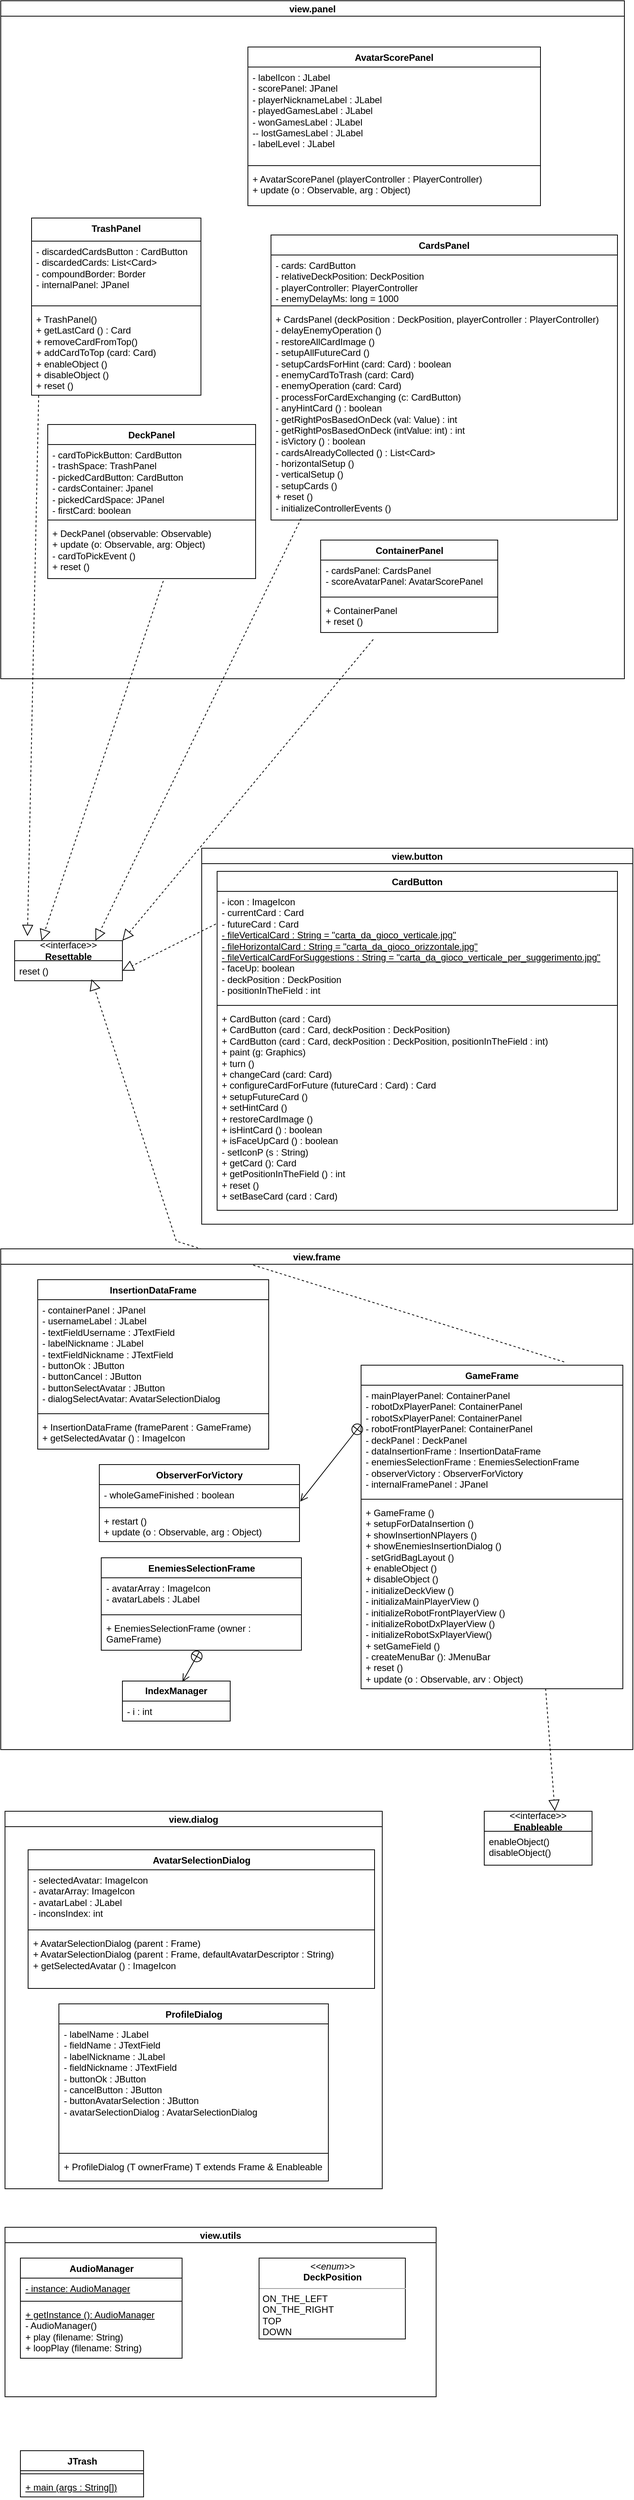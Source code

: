 <mxfile version="22.0.2" type="device" pages="3">
  <diagram id="C5RBs43oDa-KdzZeNtuy" name="View">
    <mxGraphModel dx="1036" dy="614" grid="1" gridSize="10" guides="1" tooltips="1" connect="1" arrows="1" fold="1" page="1" pageScale="1" pageWidth="827" pageHeight="1169" math="0" shadow="0">
      <root>
        <mxCell id="WIyWlLk6GJQsqaUBKTNV-0" />
        <mxCell id="WIyWlLk6GJQsqaUBKTNV-1" parent="WIyWlLk6GJQsqaUBKTNV-0" />
        <mxCell id="BmwFRalXUi7RjEicNa1M-4" value="AudioManager" style="swimlane;fontStyle=1;align=center;verticalAlign=top;childLayout=stackLayout;horizontal=1;startSize=26;horizontalStack=0;resizeParent=1;resizeParentMax=0;resizeLast=0;collapsible=1;marginBottom=0;whiteSpace=wrap;html=1;" parent="WIyWlLk6GJQsqaUBKTNV-1" vertex="1">
          <mxGeometry x="27.5" y="2980" width="210" height="130" as="geometry" />
        </mxCell>
        <mxCell id="BmwFRalXUi7RjEicNa1M-5" value="&lt;u&gt;- instance: AudioManager&lt;/u&gt;" style="text;strokeColor=none;fillColor=none;align=left;verticalAlign=top;spacingLeft=4;spacingRight=4;overflow=hidden;rotatable=0;points=[[0,0.5],[1,0.5]];portConstraint=eastwest;whiteSpace=wrap;html=1;" parent="BmwFRalXUi7RjEicNa1M-4" vertex="1">
          <mxGeometry y="26" width="210" height="26" as="geometry" />
        </mxCell>
        <mxCell id="BmwFRalXUi7RjEicNa1M-6" value="" style="line;strokeWidth=1;fillColor=none;align=left;verticalAlign=middle;spacingTop=-1;spacingLeft=3;spacingRight=3;rotatable=0;labelPosition=right;points=[];portConstraint=eastwest;strokeColor=inherit;" parent="BmwFRalXUi7RjEicNa1M-4" vertex="1">
          <mxGeometry y="52" width="210" height="8" as="geometry" />
        </mxCell>
        <mxCell id="BmwFRalXUi7RjEicNa1M-7" value="&lt;u&gt;+ getInstance (): AudioManager&lt;/u&gt;&lt;br&gt;- AudioManager()&lt;br&gt;+ play (filename: String)&lt;br&gt;+ loopPlay (filename: String)" style="text;strokeColor=none;fillColor=none;align=left;verticalAlign=top;spacingLeft=4;spacingRight=4;overflow=hidden;rotatable=0;points=[[0,0.5],[1,0.5]];portConstraint=eastwest;whiteSpace=wrap;html=1;" parent="BmwFRalXUi7RjEicNa1M-4" vertex="1">
          <mxGeometry y="60" width="210" height="70" as="geometry" />
        </mxCell>
        <mxCell id="BmwFRalXUi7RjEicNa1M-18" value="&lt;p style=&quot;margin:0px;margin-top:4px;text-align:center;&quot;&gt;&lt;i&gt;&amp;lt;&amp;lt;enum&amp;gt;&amp;gt;&lt;/i&gt;&lt;br&gt;&lt;b&gt;DeckPosition&lt;/b&gt;&lt;/p&gt;&lt;hr size=&quot;1&quot;&gt;&lt;p style=&quot;margin:0px;margin-left:4px;&quot;&gt;ON_THE_LEFT&lt;/p&gt;&lt;p style=&quot;margin:0px;margin-left:4px;&quot;&gt;ON_THE_RIGHT&lt;/p&gt;&lt;p style=&quot;margin:0px;margin-left:4px;&quot;&gt;TOP&lt;/p&gt;&lt;p style=&quot;margin:0px;margin-left:4px;&quot;&gt;DOWN&lt;/p&gt;" style="verticalAlign=top;align=left;overflow=fill;fontSize=12;fontFamily=Helvetica;html=1;whiteSpace=wrap;" parent="WIyWlLk6GJQsqaUBKTNV-1" vertex="1">
          <mxGeometry x="337.5" y="2980" width="190" height="105" as="geometry" />
        </mxCell>
        <mxCell id="BmwFRalXUi7RjEicNa1M-22" value="view.utils" style="swimlane;startSize=20;horizontal=1;containerType=tree;" parent="WIyWlLk6GJQsqaUBKTNV-1" vertex="1">
          <mxGeometry x="7.5" y="2940" width="560" height="220" as="geometry" />
        </mxCell>
        <mxCell id="BmwFRalXUi7RjEicNa1M-46" value="" style="endArrow=block;dashed=1;endFill=0;endSize=12;html=1;rounded=0;entryX=0.25;entryY=0;entryDx=0;entryDy=0;exitX=0.556;exitY=1.042;exitDx=0;exitDy=0;exitPerimeter=0;" parent="WIyWlLk6GJQsqaUBKTNV-1" source="BmwFRalXUi7RjEicNa1M-30" target="BmwFRalXUi7RjEicNa1M-42" edge="1">
          <mxGeometry width="160" relative="1" as="geometry">
            <mxPoint x="285" y="390" as="sourcePoint" />
            <mxPoint x="445" y="390" as="targetPoint" />
          </mxGeometry>
        </mxCell>
        <mxCell id="BmwFRalXUi7RjEicNa1M-47" value="" style="endArrow=block;dashed=1;endFill=0;endSize=12;html=1;rounded=0;entryX=0.119;entryY=-0.115;entryDx=0;entryDy=0;exitX=0.042;exitY=1.003;exitDx=0;exitDy=0;entryPerimeter=0;exitPerimeter=0;" parent="WIyWlLk6GJQsqaUBKTNV-1" source="BmwFRalXUi7RjEicNa1M-34" target="BmwFRalXUi7RjEicNa1M-42" edge="1">
          <mxGeometry width="160" relative="1" as="geometry">
            <mxPoint x="295" y="400" as="sourcePoint" />
            <mxPoint x="650" y="399" as="targetPoint" />
          </mxGeometry>
        </mxCell>
        <mxCell id="BmwFRalXUi7RjEicNa1M-48" value="" style="endArrow=block;dashed=1;endFill=0;endSize=12;html=1;rounded=0;entryX=0.75;entryY=0;entryDx=0;entryDy=0;exitX=0.087;exitY=0.993;exitDx=0;exitDy=0;exitPerimeter=0;" parent="WIyWlLk6GJQsqaUBKTNV-1" source="BmwFRalXUi7RjEicNa1M-39" target="BmwFRalXUi7RjEicNa1M-42" edge="1">
          <mxGeometry width="160" relative="1" as="geometry">
            <mxPoint x="270" y="600" as="sourcePoint" />
            <mxPoint x="650" y="425" as="targetPoint" />
          </mxGeometry>
        </mxCell>
        <mxCell id="BmwFRalXUi7RjEicNa1M-53" value="" style="endArrow=block;dashed=1;endFill=0;endSize=12;html=1;rounded=0;entryX=1;entryY=0;entryDx=0;entryDy=0;exitX=0.297;exitY=1.214;exitDx=0;exitDy=0;exitPerimeter=0;" parent="WIyWlLk6GJQsqaUBKTNV-1" source="BmwFRalXUi7RjEicNa1M-52" target="BmwFRalXUi7RjEicNa1M-42" edge="1">
          <mxGeometry width="160" relative="1" as="geometry">
            <mxPoint x="270" y="600" as="sourcePoint" />
            <mxPoint x="650" y="425" as="targetPoint" />
            <Array as="points" />
          </mxGeometry>
        </mxCell>
        <mxCell id="SMRdPaCOJSe27qhVjgNf-18" value="&amp;lt;&amp;lt;interface&amp;gt;&amp;gt;&lt;br&gt;&lt;b&gt;Enableable&lt;/b&gt;" style="swimlane;fontStyle=0;childLayout=stackLayout;horizontal=1;startSize=26;fillColor=none;horizontalStack=0;resizeParent=1;resizeParentMax=0;resizeLast=0;collapsible=1;marginBottom=0;whiteSpace=wrap;html=1;" parent="WIyWlLk6GJQsqaUBKTNV-1" vertex="1">
          <mxGeometry x="630" y="2400" width="140" height="70" as="geometry" />
        </mxCell>
        <mxCell id="SMRdPaCOJSe27qhVjgNf-19" value="enableObject()&lt;br&gt;disableObject()" style="text;strokeColor=none;fillColor=none;align=left;verticalAlign=top;spacingLeft=4;spacingRight=4;overflow=hidden;rotatable=0;points=[[0,0.5],[1,0.5]];portConstraint=eastwest;whiteSpace=wrap;html=1;" parent="SMRdPaCOJSe27qhVjgNf-18" vertex="1">
          <mxGeometry y="26" width="140" height="44" as="geometry" />
        </mxCell>
        <mxCell id="SMRdPaCOJSe27qhVjgNf-20" value="" style="endArrow=block;dashed=1;endFill=0;endSize=12;html=1;rounded=0;exitX=0.705;exitY=0.999;exitDx=0;exitDy=0;exitPerimeter=0;entryX=0.655;entryY=-0.005;entryDx=0;entryDy=0;entryPerimeter=0;" parent="WIyWlLk6GJQsqaUBKTNV-1" source="SMRdPaCOJSe27qhVjgNf-8" target="SMRdPaCOJSe27qhVjgNf-18" edge="1">
          <mxGeometry width="160" relative="1" as="geometry">
            <mxPoint x="320" y="1420" as="sourcePoint" />
            <mxPoint x="720" y="1990" as="targetPoint" />
          </mxGeometry>
        </mxCell>
        <mxCell id="SMRdPaCOJSe27qhVjgNf-23" value="" style="endArrow=block;dashed=1;endFill=0;endSize=12;html=1;rounded=0;entryX=0.714;entryY=0.923;entryDx=0;entryDy=0;entryPerimeter=0;exitX=0.776;exitY=-0.01;exitDx=0;exitDy=0;exitPerimeter=0;" parent="WIyWlLk6GJQsqaUBKTNV-1" source="SMRdPaCOJSe27qhVjgNf-5" target="BmwFRalXUi7RjEicNa1M-43" edge="1">
          <mxGeometry width="160" relative="1" as="geometry">
            <mxPoint x="650" y="1469" as="sourcePoint" />
            <mxPoint x="756.02" y="1404.002" as="targetPoint" />
            <Array as="points">
              <mxPoint x="230" y="1660" />
            </Array>
          </mxGeometry>
        </mxCell>
        <mxCell id="BmwFRalXUi7RjEicNa1M-42" value="&amp;lt;&amp;lt;interface&amp;gt;&amp;gt;&lt;br&gt;&lt;b&gt;Resettable&lt;/b&gt;" style="swimlane;fontStyle=0;childLayout=stackLayout;horizontal=1;startSize=26;fillColor=none;horizontalStack=0;resizeParent=1;resizeParentMax=0;resizeLast=0;collapsible=1;marginBottom=0;whiteSpace=wrap;html=1;" parent="WIyWlLk6GJQsqaUBKTNV-1" vertex="1">
          <mxGeometry x="20" y="1270" width="140" height="52" as="geometry" />
        </mxCell>
        <mxCell id="BmwFRalXUi7RjEicNa1M-43" value="reset ()" style="text;strokeColor=none;fillColor=none;align=left;verticalAlign=top;spacingLeft=4;spacingRight=4;overflow=hidden;rotatable=0;points=[[0,0.5],[1,0.5]];portConstraint=eastwest;whiteSpace=wrap;html=1;" parent="BmwFRalXUi7RjEicNa1M-42" vertex="1">
          <mxGeometry y="26" width="140" height="26" as="geometry" />
        </mxCell>
        <mxCell id="SMRdPaCOJSe27qhVjgNf-37" value="view.frame" style="swimlane;startSize=20;horizontal=1;containerType=tree;" parent="WIyWlLk6GJQsqaUBKTNV-1" vertex="1">
          <mxGeometry x="2" y="1670" width="821" height="650" as="geometry">
            <mxRectangle x="10" y="280" width="100" height="30" as="alternateBounds" />
          </mxGeometry>
        </mxCell>
        <mxCell id="SMRdPaCOJSe27qhVjgNf-1" value="InsertionDataFrame&lt;br&gt;&lt;span style=&quot;white-space: pre;&quot;&gt;&#x9;&lt;/span&gt;&lt;br&gt;" style="swimlane;fontStyle=1;align=center;verticalAlign=top;childLayout=stackLayout;horizontal=1;startSize=26;horizontalStack=0;resizeParent=1;resizeParentMax=0;resizeLast=0;collapsible=1;marginBottom=0;whiteSpace=wrap;html=1;" parent="SMRdPaCOJSe27qhVjgNf-37" vertex="1">
          <mxGeometry x="48" y="40" width="300" height="220" as="geometry" />
        </mxCell>
        <mxCell id="SMRdPaCOJSe27qhVjgNf-2" value="- containerPanel : JPanel&lt;br&gt;- usernameLabel : JLabel&lt;br&gt;- textFieldUsername : JTextField&lt;br&gt;- labelNickname : JLabel&lt;br&gt;- textFieldNickname : JTextField&lt;br&gt;- buttonOk : JButton&lt;br&gt;- buttonCancel : JButton&lt;br&gt;- buttonSelectAvatar : JButton&lt;br&gt;- dialogSelectAvatar: AvatarSelectionDialog" style="text;strokeColor=none;fillColor=none;align=left;verticalAlign=top;spacingLeft=4;spacingRight=4;overflow=hidden;rotatable=0;points=[[0,0.5],[1,0.5]];portConstraint=eastwest;whiteSpace=wrap;html=1;" parent="SMRdPaCOJSe27qhVjgNf-1" vertex="1">
          <mxGeometry y="26" width="300" height="144" as="geometry" />
        </mxCell>
        <mxCell id="SMRdPaCOJSe27qhVjgNf-3" value="" style="line;strokeWidth=1;fillColor=none;align=left;verticalAlign=middle;spacingTop=-1;spacingLeft=3;spacingRight=3;rotatable=0;labelPosition=right;points=[];portConstraint=eastwest;strokeColor=inherit;" parent="SMRdPaCOJSe27qhVjgNf-1" vertex="1">
          <mxGeometry y="170" width="300" height="8" as="geometry" />
        </mxCell>
        <mxCell id="SMRdPaCOJSe27qhVjgNf-4" value="+ InsertionDataFrame (frameParent : GameFrame)&lt;br&gt;+ getSelectedAvatar () : ImageIcon" style="text;strokeColor=none;fillColor=none;align=left;verticalAlign=top;spacingLeft=4;spacingRight=4;overflow=hidden;rotatable=0;points=[[0,0.5],[1,0.5]];portConstraint=eastwest;whiteSpace=wrap;html=1;" parent="SMRdPaCOJSe27qhVjgNf-1" vertex="1">
          <mxGeometry y="178" width="300" height="42" as="geometry" />
        </mxCell>
        <mxCell id="SMRdPaCOJSe27qhVjgNf-24" value="EnemiesSelectionFrame" style="swimlane;fontStyle=1;align=center;verticalAlign=top;childLayout=stackLayout;horizontal=1;startSize=26;horizontalStack=0;resizeParent=1;resizeParentMax=0;resizeLast=0;collapsible=1;marginBottom=0;whiteSpace=wrap;html=1;" parent="SMRdPaCOJSe27qhVjgNf-37" vertex="1">
          <mxGeometry x="130.5" y="401" width="260" height="120" as="geometry" />
        </mxCell>
        <mxCell id="SMRdPaCOJSe27qhVjgNf-25" value="- avatarArray : ImageIcon&lt;br&gt;- avatarLabels : JLabel" style="text;strokeColor=none;fillColor=none;align=left;verticalAlign=top;spacingLeft=4;spacingRight=4;overflow=hidden;rotatable=0;points=[[0,0.5],[1,0.5]];portConstraint=eastwest;whiteSpace=wrap;html=1;" parent="SMRdPaCOJSe27qhVjgNf-24" vertex="1">
          <mxGeometry y="26" width="260" height="44" as="geometry" />
        </mxCell>
        <mxCell id="SMRdPaCOJSe27qhVjgNf-26" value="" style="line;strokeWidth=1;fillColor=none;align=left;verticalAlign=middle;spacingTop=-1;spacingLeft=3;spacingRight=3;rotatable=0;labelPosition=right;points=[];portConstraint=eastwest;strokeColor=inherit;" parent="SMRdPaCOJSe27qhVjgNf-24" vertex="1">
          <mxGeometry y="70" width="260" height="8" as="geometry" />
        </mxCell>
        <mxCell id="SMRdPaCOJSe27qhVjgNf-27" value="+ EnemiesSelectionFrame (owner : GameFrame)" style="text;strokeColor=none;fillColor=none;align=left;verticalAlign=top;spacingLeft=4;spacingRight=4;overflow=hidden;rotatable=0;points=[[0,0.5],[1,0.5]];portConstraint=eastwest;whiteSpace=wrap;html=1;" parent="SMRdPaCOJSe27qhVjgNf-24" vertex="1">
          <mxGeometry y="78" width="260" height="42" as="geometry" />
        </mxCell>
        <mxCell id="SMRdPaCOJSe27qhVjgNf-32" value="&lt;b&gt;IndexManager&lt;/b&gt;" style="swimlane;fontStyle=0;childLayout=stackLayout;horizontal=1;startSize=26;fillColor=none;horizontalStack=0;resizeParent=1;resizeParentMax=0;resizeLast=0;collapsible=1;marginBottom=0;whiteSpace=wrap;html=1;" parent="SMRdPaCOJSe27qhVjgNf-37" vertex="1">
          <mxGeometry x="158" y="561" width="140" height="52" as="geometry" />
        </mxCell>
        <mxCell id="SMRdPaCOJSe27qhVjgNf-33" value="- i : int" style="text;strokeColor=none;fillColor=none;align=left;verticalAlign=top;spacingLeft=4;spacingRight=4;overflow=hidden;rotatable=0;points=[[0,0.5],[1,0.5]];portConstraint=eastwest;whiteSpace=wrap;html=1;" parent="SMRdPaCOJSe27qhVjgNf-32" vertex="1">
          <mxGeometry y="26" width="140" height="26" as="geometry" />
        </mxCell>
        <mxCell id="SMRdPaCOJSe27qhVjgNf-36" value="" style="endArrow=open;startArrow=circlePlus;endFill=0;startFill=0;endSize=8;html=1;rounded=0;exitX=0.492;exitY=1.024;exitDx=0;exitDy=0;exitPerimeter=0;entryX=0.557;entryY=0.019;entryDx=0;entryDy=0;entryPerimeter=0;" parent="SMRdPaCOJSe27qhVjgNf-37" source="SMRdPaCOJSe27qhVjgNf-27" target="SMRdPaCOJSe27qhVjgNf-32" edge="1">
          <mxGeometry width="160" relative="1" as="geometry">
            <mxPoint x="315.5" y="330" as="sourcePoint" />
            <mxPoint x="475.5" y="330" as="targetPoint" />
          </mxGeometry>
        </mxCell>
        <mxCell id="SMRdPaCOJSe27qhVjgNf-5" value="GameFrame" style="swimlane;fontStyle=1;align=center;verticalAlign=top;childLayout=stackLayout;horizontal=1;startSize=26;horizontalStack=0;resizeParent=1;resizeParentMax=0;resizeLast=0;collapsible=1;marginBottom=0;whiteSpace=wrap;html=1;" parent="SMRdPaCOJSe27qhVjgNf-37" vertex="1">
          <mxGeometry x="468" y="151" width="340" height="420" as="geometry" />
        </mxCell>
        <mxCell id="SMRdPaCOJSe27qhVjgNf-6" value="- mainPlayerPanel: ContainerPanel&lt;br&gt;- robotDxPlayerPanel: ContainerPanel&lt;br&gt;- robotSxPlayerPanel: ContainerPanel&lt;br&gt;- robotFrontPlayerPanel: ContainerPanel&lt;br&gt;- deckPanel : DeckPanel&lt;br&gt;- dataInsertionFrame : InsertionDataFrame&lt;br&gt;- enemiesSelectionFrame : EnemiesSelectionFrame&lt;br&gt;- observerVictory : ObserverForVictory&lt;br&gt;- internalFramePanel : JPanel" style="text;strokeColor=none;fillColor=none;align=left;verticalAlign=top;spacingLeft=4;spacingRight=4;overflow=hidden;rotatable=0;points=[[0,0.5],[1,0.5]];portConstraint=eastwest;whiteSpace=wrap;html=1;" parent="SMRdPaCOJSe27qhVjgNf-5" vertex="1">
          <mxGeometry y="26" width="340" height="144" as="geometry" />
        </mxCell>
        <mxCell id="SMRdPaCOJSe27qhVjgNf-7" value="" style="line;strokeWidth=1;fillColor=none;align=left;verticalAlign=middle;spacingTop=-1;spacingLeft=3;spacingRight=3;rotatable=0;labelPosition=right;points=[];portConstraint=eastwest;strokeColor=inherit;" parent="SMRdPaCOJSe27qhVjgNf-5" vertex="1">
          <mxGeometry y="170" width="340" height="8" as="geometry" />
        </mxCell>
        <mxCell id="SMRdPaCOJSe27qhVjgNf-8" value="+ GameFrame ()&lt;br&gt;+ setupForDataInsertion ()&lt;br&gt;+ showInsertionNPlayers ()&lt;br&gt;+ showEnemiesInsertionDialog ()&lt;br&gt;- setGridBagLayout ()&lt;br&gt;+ enableObject ()&lt;br&gt;+ disableObject ()&lt;br&gt;- initializeDeckView ()&lt;br&gt;- initializaMainPlayerView ()&lt;br&gt;- initializeRobotFrontPlayerView ()&lt;br&gt;- initializeRobotDxPlayerView ()&lt;br&gt;- initializeRobotSxPlayerView()&lt;br&gt;+ setGameField ()&lt;br&gt;- createMenuBar (): JMenuBar&lt;br&gt;+ reset ()&lt;br&gt;+ update (o : Observable, arv : Object)" style="text;strokeColor=none;fillColor=none;align=left;verticalAlign=top;spacingLeft=4;spacingRight=4;overflow=hidden;rotatable=0;points=[[0,0.5],[1,0.5]];portConstraint=eastwest;whiteSpace=wrap;html=1;" parent="SMRdPaCOJSe27qhVjgNf-5" vertex="1">
          <mxGeometry y="178" width="340" height="242" as="geometry" />
        </mxCell>
        <mxCell id="SMRdPaCOJSe27qhVjgNf-13" value="ObserverForVictory" style="swimlane;fontStyle=1;align=center;verticalAlign=top;childLayout=stackLayout;horizontal=1;startSize=26;horizontalStack=0;resizeParent=1;resizeParentMax=0;resizeLast=0;collapsible=1;marginBottom=0;whiteSpace=wrap;html=1;" parent="SMRdPaCOJSe27qhVjgNf-37" vertex="1">
          <mxGeometry x="128" y="280" width="260" height="100" as="geometry" />
        </mxCell>
        <mxCell id="SMRdPaCOJSe27qhVjgNf-14" value="- wholeGameFinished : boolean" style="text;strokeColor=none;fillColor=none;align=left;verticalAlign=top;spacingLeft=4;spacingRight=4;overflow=hidden;rotatable=0;points=[[0,0.5],[1,0.5]];portConstraint=eastwest;whiteSpace=wrap;html=1;" parent="SMRdPaCOJSe27qhVjgNf-13" vertex="1">
          <mxGeometry y="26" width="260" height="26" as="geometry" />
        </mxCell>
        <mxCell id="SMRdPaCOJSe27qhVjgNf-15" value="" style="line;strokeWidth=1;fillColor=none;align=left;verticalAlign=middle;spacingTop=-1;spacingLeft=3;spacingRight=3;rotatable=0;labelPosition=right;points=[];portConstraint=eastwest;strokeColor=inherit;" parent="SMRdPaCOJSe27qhVjgNf-13" vertex="1">
          <mxGeometry y="52" width="260" height="8" as="geometry" />
        </mxCell>
        <mxCell id="SMRdPaCOJSe27qhVjgNf-16" value="+ restart ()&lt;br&gt;+ update (o : Observable, arg : Object)" style="text;strokeColor=none;fillColor=none;align=left;verticalAlign=top;spacingLeft=4;spacingRight=4;overflow=hidden;rotatable=0;points=[[0,0.5],[1,0.5]];portConstraint=eastwest;whiteSpace=wrap;html=1;" parent="SMRdPaCOJSe27qhVjgNf-13" vertex="1">
          <mxGeometry y="60" width="260" height="40" as="geometry" />
        </mxCell>
        <mxCell id="SMRdPaCOJSe27qhVjgNf-17" value="" style="endArrow=open;startArrow=circlePlus;endFill=0;startFill=0;endSize=8;html=1;rounded=0;exitX=0;exitY=0.354;exitDx=0;exitDy=0;exitPerimeter=0;entryX=1.004;entryY=0.846;entryDx=0;entryDy=0;entryPerimeter=0;" parent="SMRdPaCOJSe27qhVjgNf-37" source="SMRdPaCOJSe27qhVjgNf-6" target="SMRdPaCOJSe27qhVjgNf-14" edge="1">
          <mxGeometry width="160" relative="1" as="geometry">
            <mxPoint x="255.5" y="318.5" as="sourcePoint" />
            <mxPoint x="345.5" y="379" as="targetPoint" />
          </mxGeometry>
        </mxCell>
        <mxCell id="SMRdPaCOJSe27qhVjgNf-38" value="ProfileDialog" style="swimlane;fontStyle=1;align=center;verticalAlign=top;childLayout=stackLayout;horizontal=1;startSize=26;horizontalStack=0;resizeParent=1;resizeParentMax=0;resizeLast=0;collapsible=1;marginBottom=0;whiteSpace=wrap;html=1;" parent="WIyWlLk6GJQsqaUBKTNV-1" vertex="1">
          <mxGeometry x="77.5" y="2650" width="350" height="230" as="geometry" />
        </mxCell>
        <mxCell id="SMRdPaCOJSe27qhVjgNf-39" value="- labelName : JLabel&lt;br&gt;- fieldName : JTextField&lt;br&gt;- labelNickname : JLabel&lt;br&gt;- fieldNickname : JTextField&lt;br&gt;- buttonOk : JButton&lt;br&gt;- cancelButton : JButton&lt;br&gt;- buttonAvatarSelection : JButton&lt;br&gt;- avatarSelectionDialog : AvatarSelectionDialog" style="text;strokeColor=none;fillColor=none;align=left;verticalAlign=top;spacingLeft=4;spacingRight=4;overflow=hidden;rotatable=0;points=[[0,0.5],[1,0.5]];portConstraint=eastwest;whiteSpace=wrap;html=1;" parent="SMRdPaCOJSe27qhVjgNf-38" vertex="1">
          <mxGeometry y="26" width="350" height="164" as="geometry" />
        </mxCell>
        <mxCell id="SMRdPaCOJSe27qhVjgNf-40" value="" style="line;strokeWidth=1;fillColor=none;align=left;verticalAlign=middle;spacingTop=-1;spacingLeft=3;spacingRight=3;rotatable=0;labelPosition=right;points=[];portConstraint=eastwest;strokeColor=inherit;" parent="SMRdPaCOJSe27qhVjgNf-38" vertex="1">
          <mxGeometry y="190" width="350" height="8" as="geometry" />
        </mxCell>
        <mxCell id="SMRdPaCOJSe27qhVjgNf-41" value="+ ProfileDialog (T ownerFrame) T extends Frame &amp;amp; Enableable&lt;span style=&quot;background-color:#ffffff;padding:0px 0px 0px 2px;&quot;&gt;&lt;/span&gt;" style="text;strokeColor=none;fillColor=none;align=left;verticalAlign=top;spacingLeft=4;spacingRight=4;overflow=hidden;rotatable=0;points=[[0,0.5],[1,0.5]];portConstraint=eastwest;whiteSpace=wrap;html=1;" parent="SMRdPaCOJSe27qhVjgNf-38" vertex="1">
          <mxGeometry y="198" width="350" height="32" as="geometry" />
        </mxCell>
        <mxCell id="SMRdPaCOJSe27qhVjgNf-42" value="AvatarSelectionDialog" style="swimlane;fontStyle=1;align=center;verticalAlign=top;childLayout=stackLayout;horizontal=1;startSize=26;horizontalStack=0;resizeParent=1;resizeParentMax=0;resizeLast=0;collapsible=1;marginBottom=0;whiteSpace=wrap;html=1;" parent="WIyWlLk6GJQsqaUBKTNV-1" vertex="1">
          <mxGeometry x="37.5" y="2450" width="450" height="180" as="geometry" />
        </mxCell>
        <mxCell id="SMRdPaCOJSe27qhVjgNf-43" value="- selectedAvatar: ImageIcon&lt;br&gt;- avatarArray: ImageIcon&lt;br&gt;- avatarLabel : JLabel&lt;br&gt;- inconsIndex: int" style="text;strokeColor=none;fillColor=none;align=left;verticalAlign=top;spacingLeft=4;spacingRight=4;overflow=hidden;rotatable=0;points=[[0,0.5],[1,0.5]];portConstraint=eastwest;whiteSpace=wrap;html=1;" parent="SMRdPaCOJSe27qhVjgNf-42" vertex="1">
          <mxGeometry y="26" width="450" height="74" as="geometry" />
        </mxCell>
        <mxCell id="SMRdPaCOJSe27qhVjgNf-44" value="" style="line;strokeWidth=1;fillColor=none;align=left;verticalAlign=middle;spacingTop=-1;spacingLeft=3;spacingRight=3;rotatable=0;labelPosition=right;points=[];portConstraint=eastwest;strokeColor=inherit;" parent="SMRdPaCOJSe27qhVjgNf-42" vertex="1">
          <mxGeometry y="100" width="450" height="8" as="geometry" />
        </mxCell>
        <mxCell id="SMRdPaCOJSe27qhVjgNf-45" value="+ AvatarSelectionDialog (parent : Frame)&lt;br&gt;+ AvatarSelectionDialog (parent : Frame, defaultAvatarDescriptor : String)&lt;br&gt;+ getSelectedAvatar () : ImageIcon" style="text;strokeColor=none;fillColor=none;align=left;verticalAlign=top;spacingLeft=4;spacingRight=4;overflow=hidden;rotatable=0;points=[[0,0.5],[1,0.5]];portConstraint=eastwest;whiteSpace=wrap;html=1;" parent="SMRdPaCOJSe27qhVjgNf-42" vertex="1">
          <mxGeometry y="108" width="450" height="72" as="geometry" />
        </mxCell>
        <mxCell id="SMRdPaCOJSe27qhVjgNf-46" value="view.dialog" style="swimlane;startSize=20;horizontal=1;containerType=tree;" parent="WIyWlLk6GJQsqaUBKTNV-1" vertex="1">
          <mxGeometry x="7.5" y="2400" width="490" height="490" as="geometry">
            <mxRectangle x="10" y="280" width="100" height="30" as="alternateBounds" />
          </mxGeometry>
        </mxCell>
        <mxCell id="SMRdPaCOJSe27qhVjgNf-51" value="" style="endArrow=block;dashed=1;endFill=0;endSize=12;html=1;rounded=0;entryX=1;entryY=0.5;entryDx=0;entryDy=0;exitX=-0.003;exitY=0.294;exitDx=0;exitDy=0;exitPerimeter=0;" parent="WIyWlLk6GJQsqaUBKTNV-1" source="SMRdPaCOJSe27qhVjgNf-48" target="BmwFRalXUi7RjEicNa1M-43" edge="1">
          <mxGeometry width="160" relative="1" as="geometry">
            <mxPoint x="1070" y="1194" as="sourcePoint" />
            <mxPoint x="1351" y="130" as="targetPoint" />
            <Array as="points" />
          </mxGeometry>
        </mxCell>
        <mxCell id="SMRdPaCOJSe27qhVjgNf-52" value="view.button" style="swimlane;startSize=20;horizontal=1;containerType=tree;" parent="WIyWlLk6GJQsqaUBKTNV-1" vertex="1">
          <mxGeometry x="263" y="1150" width="560" height="488" as="geometry">
            <mxRectangle x="10" y="280" width="100" height="30" as="alternateBounds" />
          </mxGeometry>
        </mxCell>
        <mxCell id="SMRdPaCOJSe27qhVjgNf-47" value="CardButton" style="swimlane;fontStyle=1;align=center;verticalAlign=top;childLayout=stackLayout;horizontal=1;startSize=26;horizontalStack=0;resizeParent=1;resizeParentMax=0;resizeLast=0;collapsible=1;marginBottom=0;whiteSpace=wrap;html=1;" parent="SMRdPaCOJSe27qhVjgNf-52" vertex="1">
          <mxGeometry x="20" y="30" width="520" height="440" as="geometry" />
        </mxCell>
        <mxCell id="SMRdPaCOJSe27qhVjgNf-48" value="- icon : ImageIcon&lt;br&gt;- currentCard : Card&lt;br&gt;- futureCard : Card&lt;br&gt;&lt;u&gt;- fileVerticalCard : String = &quot;carta_da_gioco_verticale.jpg&quot;&lt;br&gt;- fileHorizontalCard : String = &quot;carta_da_gioco_orizzontale.jpg&quot;&lt;br&gt;- fileVerticalCardForSuggestions : String = &quot;carta_da_gioco_verticale_per_suggerimento.jpg&quot;&lt;/u&gt;&lt;br&gt;- faceUp: boolean&lt;br&gt;- deckPosition : DeckPosition&lt;br&gt;- positionInTheField : int" style="text;strokeColor=none;fillColor=none;align=left;verticalAlign=top;spacingLeft=4;spacingRight=4;overflow=hidden;rotatable=0;points=[[0,0.5],[1,0.5]];portConstraint=eastwest;whiteSpace=wrap;html=1;" parent="SMRdPaCOJSe27qhVjgNf-47" vertex="1">
          <mxGeometry y="26" width="520" height="144" as="geometry" />
        </mxCell>
        <mxCell id="SMRdPaCOJSe27qhVjgNf-49" value="" style="line;strokeWidth=1;fillColor=none;align=left;verticalAlign=middle;spacingTop=-1;spacingLeft=3;spacingRight=3;rotatable=0;labelPosition=right;points=[];portConstraint=eastwest;strokeColor=inherit;" parent="SMRdPaCOJSe27qhVjgNf-47" vertex="1">
          <mxGeometry y="170" width="520" height="8" as="geometry" />
        </mxCell>
        <mxCell id="SMRdPaCOJSe27qhVjgNf-50" value="+ CardButton (card : Card)&lt;br&gt;+ CardButton (card : Card, deckPosition : DeckPosition)&lt;br&gt;+ CardButton (card : Card, deckPosition : DeckPosition, positionInTheField : int)&lt;br&gt;+ paint (g: Graphics)&lt;br&gt;+ turn ()&lt;br&gt;+ changeCard (card: Card)&lt;br&gt;+ configureCardForFuture (futureCard : Card) : Card&lt;br&gt;+ setupFutureCard ()&lt;br&gt;+ setHintCard ()&lt;br&gt;+ restoreCardImage ()&lt;br&gt;+ isHintCard () : boolean&lt;br&gt;+ isFaceUpCard () : boolean&lt;br&gt;- setIconP (s : String)&lt;br&gt;+ getCard (): Card&lt;br&gt;+ getPositionInTheField () : int&lt;br&gt;+ reset ()&lt;br&gt;+ setBaseCard (card : Card)" style="text;strokeColor=none;fillColor=none;align=left;verticalAlign=top;spacingLeft=4;spacingRight=4;overflow=hidden;rotatable=0;points=[[0,0.5],[1,0.5]];portConstraint=eastwest;whiteSpace=wrap;html=1;" parent="SMRdPaCOJSe27qhVjgNf-47" vertex="1">
          <mxGeometry y="178" width="520" height="262" as="geometry" />
        </mxCell>
        <mxCell id="BmwFRalXUi7RjEicNa1M-58" value="view.panel" style="swimlane;startSize=20;horizontal=1;containerType=tree;" parent="WIyWlLk6GJQsqaUBKTNV-1" vertex="1">
          <mxGeometry x="2" y="50" width="810" height="880" as="geometry">
            <mxRectangle x="10" y="280" width="100" height="30" as="alternateBounds" />
          </mxGeometry>
        </mxCell>
        <mxCell id="BmwFRalXUi7RjEicNa1M-31" value="TrashPanel" style="swimlane;fontStyle=1;align=center;verticalAlign=top;childLayout=stackLayout;horizontal=1;startSize=30;horizontalStack=0;resizeParent=1;resizeParentMax=0;resizeLast=0;collapsible=1;marginBottom=0;whiteSpace=wrap;html=1;" parent="BmwFRalXUi7RjEicNa1M-58" vertex="1">
          <mxGeometry x="40" y="282" width="220" height="230" as="geometry" />
        </mxCell>
        <mxCell id="BmwFRalXUi7RjEicNa1M-32" value="- discardedCardsButton : CardButton&lt;br&gt;- discardedCards: List&amp;lt;Card&amp;gt;&lt;br&gt;- compoundBorder: Border&lt;br&gt;- internalPanel: JPanel" style="text;strokeColor=none;fillColor=none;align=left;verticalAlign=top;spacingLeft=4;spacingRight=4;overflow=hidden;rotatable=0;points=[[0,0.5],[1,0.5]];portConstraint=eastwest;whiteSpace=wrap;html=1;" parent="BmwFRalXUi7RjEicNa1M-31" vertex="1">
          <mxGeometry y="30" width="220" height="80" as="geometry" />
        </mxCell>
        <mxCell id="BmwFRalXUi7RjEicNa1M-33" value="" style="line;strokeWidth=1;fillColor=none;align=left;verticalAlign=middle;spacingTop=-1;spacingLeft=3;spacingRight=3;rotatable=0;labelPosition=right;points=[];portConstraint=eastwest;strokeColor=inherit;" parent="BmwFRalXUi7RjEicNa1M-31" vertex="1">
          <mxGeometry y="110" width="220" height="8" as="geometry" />
        </mxCell>
        <mxCell id="BmwFRalXUi7RjEicNa1M-34" value="+ TrashPanel()&lt;br&gt;+ getLastCard () : Card&lt;br&gt;+ removeCardFromTop()&lt;br&gt;+ addCardToTop (card: Card)&lt;br&gt;+ enableObject ()&lt;br&gt;+ disableObject ()&lt;br&gt;+ reset ()" style="text;strokeColor=none;fillColor=none;align=left;verticalAlign=top;spacingLeft=4;spacingRight=4;overflow=hidden;rotatable=0;points=[[0,0.5],[1,0.5]];portConstraint=eastwest;whiteSpace=wrap;html=1;" parent="BmwFRalXUi7RjEicNa1M-31" vertex="1">
          <mxGeometry y="118" width="220" height="112" as="geometry" />
        </mxCell>
        <mxCell id="BmwFRalXUi7RjEicNa1M-36" value="CardsPanel" style="swimlane;fontStyle=1;align=center;verticalAlign=top;childLayout=stackLayout;horizontal=1;startSize=26;horizontalStack=0;resizeParent=1;resizeParentMax=0;resizeLast=0;collapsible=1;marginBottom=0;whiteSpace=wrap;html=1;" parent="BmwFRalXUi7RjEicNa1M-58" vertex="1">
          <mxGeometry x="351" y="304" width="450" height="370" as="geometry" />
        </mxCell>
        <mxCell id="BmwFRalXUi7RjEicNa1M-37" value="- cards: CardButton&lt;br&gt;- relativeDeckPosition: DeckPosition&lt;br&gt;- playerController: PlayerController&lt;br&gt;- enemyDelayMs: long = 1000" style="text;strokeColor=none;fillColor=none;align=left;verticalAlign=top;spacingLeft=4;spacingRight=4;overflow=hidden;rotatable=0;points=[[0,0.5],[1,0.5]];portConstraint=eastwest;whiteSpace=wrap;html=1;" parent="BmwFRalXUi7RjEicNa1M-36" vertex="1">
          <mxGeometry y="26" width="450" height="62" as="geometry" />
        </mxCell>
        <mxCell id="BmwFRalXUi7RjEicNa1M-38" value="" style="line;strokeWidth=1;fillColor=none;align=left;verticalAlign=middle;spacingTop=-1;spacingLeft=3;spacingRight=3;rotatable=0;labelPosition=right;points=[];portConstraint=eastwest;strokeColor=inherit;" parent="BmwFRalXUi7RjEicNa1M-36" vertex="1">
          <mxGeometry y="88" width="450" height="8" as="geometry" />
        </mxCell>
        <mxCell id="BmwFRalXUi7RjEicNa1M-39" value="+ CardsPanel (deckPosition : DeckPosition, playerController : PlayerController)&lt;br&gt;- delayEnemyOperation ()&lt;br&gt;- restoreAllCardImage ()&lt;br&gt;- setupAllFutureCard ()&lt;br&gt;- setupCardsForHint (card: Card) : boolean&lt;br&gt;- enemyCardToTrash (card: Card)&lt;br&gt;- enemyOperation (card: Card)&lt;br&gt;- processForCardExchanging (c: CardButton)&lt;br&gt;- anyHintCard () : boolean&lt;br&gt;- getRightPosBasedOnDeck (val: Value) : int&lt;br&gt;- getRightPosBasedOnDeck (intValue: int) : int&lt;br&gt;- isVictory () : boolean&lt;br&gt;- cardsAlreadyCollected () : List&amp;lt;Card&amp;gt;&lt;br&gt;- horizontalSetup ()&lt;br&gt;- verticalSetup ()&lt;br&gt;- setupCards ()&lt;br&gt;+ reset ()&lt;br&gt;- initializeControllerEvents ()" style="text;strokeColor=none;fillColor=none;align=left;verticalAlign=top;spacingLeft=4;spacingRight=4;overflow=hidden;rotatable=0;points=[[0,0.5],[1,0.5]];portConstraint=eastwest;whiteSpace=wrap;html=1;" parent="BmwFRalXUi7RjEicNa1M-36" vertex="1">
          <mxGeometry y="96" width="450" height="274" as="geometry" />
        </mxCell>
        <mxCell id="BmwFRalXUi7RjEicNa1M-27" value="DeckPanel" style="swimlane;fontStyle=1;align=center;verticalAlign=top;childLayout=stackLayout;horizontal=1;startSize=26;horizontalStack=0;resizeParent=1;resizeParentMax=0;resizeLast=0;collapsible=1;marginBottom=0;whiteSpace=wrap;html=1;" parent="BmwFRalXUi7RjEicNa1M-58" vertex="1">
          <mxGeometry x="61" y="550" width="270" height="200" as="geometry" />
        </mxCell>
        <mxCell id="BmwFRalXUi7RjEicNa1M-28" value="- cardToPickButton: CardButton&lt;br&gt;- trashSpace: TrashPanel&lt;br&gt;- pickedCardButton: CardButton&lt;br&gt;- cardsContainer: Jpanel&lt;br&gt;- pickedCardSpace: JPanel&lt;br&gt;- firstCard: boolean" style="text;strokeColor=none;fillColor=none;align=left;verticalAlign=top;spacingLeft=4;spacingRight=4;overflow=hidden;rotatable=0;points=[[0,0.5],[1,0.5]];portConstraint=eastwest;whiteSpace=wrap;html=1;" parent="BmwFRalXUi7RjEicNa1M-27" vertex="1">
          <mxGeometry y="26" width="270" height="94" as="geometry" />
        </mxCell>
        <mxCell id="BmwFRalXUi7RjEicNa1M-29" value="" style="line;strokeWidth=1;fillColor=none;align=left;verticalAlign=middle;spacingTop=-1;spacingLeft=3;spacingRight=3;rotatable=0;labelPosition=right;points=[];portConstraint=eastwest;strokeColor=inherit;" parent="BmwFRalXUi7RjEicNa1M-27" vertex="1">
          <mxGeometry y="120" width="270" height="8" as="geometry" />
        </mxCell>
        <mxCell id="BmwFRalXUi7RjEicNa1M-30" value="+ DeckPanel (observable: Observable)&lt;br&gt;+ update (o: Observable, arg: Object)&lt;br&gt;- cardToPickEvent ()&lt;br&gt;+ reset ()" style="text;strokeColor=none;fillColor=none;align=left;verticalAlign=top;spacingLeft=4;spacingRight=4;overflow=hidden;rotatable=0;points=[[0,0.5],[1,0.5]];portConstraint=eastwest;whiteSpace=wrap;html=1;" parent="BmwFRalXUi7RjEicNa1M-27" vertex="1">
          <mxGeometry y="128" width="270" height="72" as="geometry" />
        </mxCell>
        <mxCell id="BmwFRalXUi7RjEicNa1M-49" value="ContainerPanel" style="swimlane;fontStyle=1;align=center;verticalAlign=top;childLayout=stackLayout;horizontal=1;startSize=26;horizontalStack=0;resizeParent=1;resizeParentMax=0;resizeLast=0;collapsible=1;marginBottom=0;whiteSpace=wrap;html=1;" parent="BmwFRalXUi7RjEicNa1M-58" vertex="1">
          <mxGeometry x="415.5" y="700" width="230" height="120" as="geometry" />
        </mxCell>
        <mxCell id="BmwFRalXUi7RjEicNa1M-50" value="- cardsPanel: CardsPanel&lt;br&gt;- scoreAvatarPanel: AvatarScorePanel" style="text;strokeColor=none;fillColor=none;align=left;verticalAlign=top;spacingLeft=4;spacingRight=4;overflow=hidden;rotatable=0;points=[[0,0.5],[1,0.5]];portConstraint=eastwest;whiteSpace=wrap;html=1;" parent="BmwFRalXUi7RjEicNa1M-49" vertex="1">
          <mxGeometry y="26" width="230" height="44" as="geometry" />
        </mxCell>
        <mxCell id="BmwFRalXUi7RjEicNa1M-51" value="" style="line;strokeWidth=1;fillColor=none;align=left;verticalAlign=middle;spacingTop=-1;spacingLeft=3;spacingRight=3;rotatable=0;labelPosition=right;points=[];portConstraint=eastwest;strokeColor=inherit;" parent="BmwFRalXUi7RjEicNa1M-49" vertex="1">
          <mxGeometry y="70" width="230" height="8" as="geometry" />
        </mxCell>
        <mxCell id="BmwFRalXUi7RjEicNa1M-52" value="+ ContainerPanel&lt;br&gt;+ reset ()" style="text;strokeColor=none;fillColor=none;align=left;verticalAlign=top;spacingLeft=4;spacingRight=4;overflow=hidden;rotatable=0;points=[[0,0.5],[1,0.5]];portConstraint=eastwest;whiteSpace=wrap;html=1;" parent="BmwFRalXUi7RjEicNa1M-49" vertex="1">
          <mxGeometry y="78" width="230" height="42" as="geometry" />
        </mxCell>
        <mxCell id="BmwFRalXUi7RjEicNa1M-54" value="AvatarScorePanel" style="swimlane;fontStyle=1;align=center;verticalAlign=top;childLayout=stackLayout;horizontal=1;startSize=26;horizontalStack=0;resizeParent=1;resizeParentMax=0;resizeLast=0;collapsible=1;marginBottom=0;whiteSpace=wrap;html=1;" parent="BmwFRalXUi7RjEicNa1M-58" vertex="1">
          <mxGeometry x="321" y="60" width="380" height="206" as="geometry" />
        </mxCell>
        <mxCell id="BmwFRalXUi7RjEicNa1M-55" value="- labelIcon : JLabel&lt;br&gt;- scorePanel: JPanel&lt;br&gt;- playerNicknameLabel : JLabel&lt;br&gt;- playedGamesLabel : JLabel&lt;br&gt;- wonGamesLabel : JLabel&lt;br&gt;-- lostGamesLabel : JLabel&lt;br&gt;- labelLevel : JLabel" style="text;strokeColor=none;fillColor=none;align=left;verticalAlign=top;spacingLeft=4;spacingRight=4;overflow=hidden;rotatable=0;points=[[0,0.5],[1,0.5]];portConstraint=eastwest;whiteSpace=wrap;html=1;" parent="BmwFRalXUi7RjEicNa1M-54" vertex="1">
          <mxGeometry y="26" width="380" height="124" as="geometry" />
        </mxCell>
        <mxCell id="BmwFRalXUi7RjEicNa1M-56" value="" style="line;strokeWidth=1;fillColor=none;align=left;verticalAlign=middle;spacingTop=-1;spacingLeft=3;spacingRight=3;rotatable=0;labelPosition=right;points=[];portConstraint=eastwest;strokeColor=inherit;" parent="BmwFRalXUi7RjEicNa1M-54" vertex="1">
          <mxGeometry y="150" width="380" height="8" as="geometry" />
        </mxCell>
        <mxCell id="BmwFRalXUi7RjEicNa1M-57" value="+ AvatarScorePanel (playerController : PlayerController)&lt;br&gt;+ update (o : Observable, arg : Object)" style="text;strokeColor=none;fillColor=none;align=left;verticalAlign=top;spacingLeft=4;spacingRight=4;overflow=hidden;rotatable=0;points=[[0,0.5],[1,0.5]];portConstraint=eastwest;whiteSpace=wrap;html=1;" parent="BmwFRalXUi7RjEicNa1M-54" vertex="1">
          <mxGeometry y="158" width="380" height="48" as="geometry" />
        </mxCell>
        <mxCell id="TxCulT4NR3tirXuV0iAD-0" value="JTrash" style="swimlane;fontStyle=1;align=center;verticalAlign=top;childLayout=stackLayout;horizontal=1;startSize=26;horizontalStack=0;resizeParent=1;resizeParentMax=0;resizeLast=0;collapsible=1;marginBottom=0;whiteSpace=wrap;html=1;" parent="WIyWlLk6GJQsqaUBKTNV-1" vertex="1">
          <mxGeometry x="27.5" y="3230" width="160" height="60" as="geometry" />
        </mxCell>
        <mxCell id="TxCulT4NR3tirXuV0iAD-2" value="" style="line;strokeWidth=1;fillColor=none;align=left;verticalAlign=middle;spacingTop=-1;spacingLeft=3;spacingRight=3;rotatable=0;labelPosition=right;points=[];portConstraint=eastwest;strokeColor=inherit;" parent="TxCulT4NR3tirXuV0iAD-0" vertex="1">
          <mxGeometry y="26" width="160" height="8" as="geometry" />
        </mxCell>
        <mxCell id="TxCulT4NR3tirXuV0iAD-3" value="&lt;u&gt;+ main (args : String[])&lt;/u&gt;" style="text;strokeColor=none;fillColor=none;align=left;verticalAlign=top;spacingLeft=4;spacingRight=4;overflow=hidden;rotatable=0;points=[[0,0.5],[1,0.5]];portConstraint=eastwest;whiteSpace=wrap;html=1;" parent="TxCulT4NR3tirXuV0iAD-0" vertex="1">
          <mxGeometry y="34" width="160" height="26" as="geometry" />
        </mxCell>
      </root>
    </mxGraphModel>
  </diagram>
  <diagram id="jVwXRP9y_EPy0-D61Q8r" name="Controller">
    <mxGraphModel dx="2261" dy="844" grid="1" gridSize="10" guides="1" tooltips="1" connect="1" arrows="1" fold="1" page="1" pageScale="1" pageWidth="827" pageHeight="1169" math="0" shadow="0">
      <root>
        <mxCell id="0" />
        <mxCell id="1" parent="0" />
        <mxCell id="ka4kMSr2fZ73xAQUFLsj-1" value="&lt;span style=&quot;font-weight: normal;&quot;&gt;&amp;lt;&amp;lt;abstract&amp;gt;&amp;gt;&lt;/span&gt;&lt;br&gt;PlayerController" style="swimlane;fontStyle=1;align=center;verticalAlign=top;childLayout=stackLayout;horizontal=1;startSize=50;horizontalStack=0;resizeParent=1;resizeParentMax=0;resizeLast=0;collapsible=1;marginBottom=0;whiteSpace=wrap;html=1;" parent="1" vertex="1">
          <mxGeometry x="-760" y="320" width="420" height="530" as="geometry" />
        </mxCell>
        <mxCell id="ka4kMSr2fZ73xAQUFLsj-2" value="# playerState : PlayerState&lt;br&gt;# lastSelectedCard : Card&lt;br&gt;# collectedCardsObservable : GenericObservable&lt;br&gt;# alreadyCollectedCards : List &amp;lt;Card&amp;gt;&lt;br&gt;# playerData : PlayerData&lt;br&gt;- id : int&lt;br&gt;&lt;u&gt;- counter : int&lt;br&gt;&lt;/u&gt;- isEnabled : boolean&lt;br&gt;- cardsInHand : int&lt;br&gt;&lt;u&gt;- cardsForPlayer : int = 10&lt;/u&gt;" style="text;strokeColor=none;fillColor=none;align=left;verticalAlign=top;spacingLeft=4;spacingRight=4;overflow=hidden;rotatable=0;points=[[0,0.5],[1,0.5]];portConstraint=eastwest;whiteSpace=wrap;html=1;" parent="ka4kMSr2fZ73xAQUFLsj-1" vertex="1">
          <mxGeometry y="50" width="420" height="160" as="geometry" />
        </mxCell>
        <mxCell id="ka4kMSr2fZ73xAQUFLsj-3" value="" style="line;strokeWidth=1;fillColor=none;align=left;verticalAlign=middle;spacingTop=-1;spacingLeft=3;spacingRight=3;rotatable=0;labelPosition=right;points=[];portConstraint=eastwest;strokeColor=inherit;" parent="ka4kMSr2fZ73xAQUFLsj-1" vertex="1">
          <mxGeometry y="210" width="420" height="8" as="geometry" />
        </mxCell>
        <mxCell id="ka4kMSr2fZ73xAQUFLsj-4" value="+ PlayerController ()&lt;br&gt;+ operationWithSelectedCard (card : Card)&lt;br&gt;+ startTurn ()&lt;br&gt;+ finishTurn ()&lt;br&gt;+ enableObject ()&lt;br&gt;+ disableObject ()&lt;br&gt;+ getIsEnabled () : boolean&lt;br&gt;+ reset ()&lt;br&gt;+ newCardSelectedForExchanging (card : Card)&lt;br&gt;+ setAlreadyCollectedCards (collectedCards : List&amp;lt;Card&amp;gt;)&lt;br&gt;+ trashLastSelectedCard ()&lt;br&gt;+ getPlayerData (): PlayerData&lt;br&gt;- goodCard (position : int) : boolean&lt;br&gt;+ getCardFromDeckTrash (position : int) : Card&lt;br&gt;+ getCollectedCArdsObservable (): GenericObservable&lt;br&gt;+ newCardSelected (card : Card)&lt;br&gt;+ canPickCard (): boolean&lt;br&gt;+ getCardsInHand (): int&lt;br&gt;+ setCardsInHand (nCardsInHand : int)&lt;br&gt;+ equals (obj : Object) : boolean&lt;br&gt;+ restart ()" style="text;strokeColor=none;fillColor=none;align=left;verticalAlign=top;spacingLeft=4;spacingRight=4;overflow=hidden;rotatable=0;points=[[0,0.5],[1,0.5]];portConstraint=eastwest;whiteSpace=wrap;html=1;" parent="ka4kMSr2fZ73xAQUFLsj-1" vertex="1">
          <mxGeometry y="218" width="420" height="312" as="geometry" />
        </mxCell>
        <mxCell id="ka4kMSr2fZ73xAQUFLsj-9" value="GenericObservable" style="swimlane;fontStyle=1;align=center;verticalAlign=top;childLayout=stackLayout;horizontal=1;startSize=26;horizontalStack=0;resizeParent=1;resizeParentMax=0;resizeLast=0;collapsible=1;marginBottom=0;whiteSpace=wrap;html=1;" parent="1" vertex="1">
          <mxGeometry x="-827" y="120" width="160" height="60" as="geometry" />
        </mxCell>
        <mxCell id="ka4kMSr2fZ73xAQUFLsj-11" value="" style="line;strokeWidth=1;fillColor=none;align=left;verticalAlign=middle;spacingTop=-1;spacingLeft=3;spacingRight=3;rotatable=0;labelPosition=right;points=[];portConstraint=eastwest;strokeColor=inherit;" parent="ka4kMSr2fZ73xAQUFLsj-9" vertex="1">
          <mxGeometry y="26" width="160" height="8" as="geometry" />
        </mxCell>
        <mxCell id="ka4kMSr2fZ73xAQUFLsj-12" value="+ setStatusChanged ()" style="text;strokeColor=none;fillColor=none;align=left;verticalAlign=top;spacingLeft=4;spacingRight=4;overflow=hidden;rotatable=0;points=[[0,0.5],[1,0.5]];portConstraint=eastwest;whiteSpace=wrap;html=1;" parent="ka4kMSr2fZ73xAQUFLsj-9" vertex="1">
          <mxGeometry y="34" width="160" height="26" as="geometry" />
        </mxCell>
        <mxCell id="5eXcU8FgPtfDOXwPdqYj-1" value="&amp;lt;&amp;lt;interface&amp;gt;&amp;gt;&lt;br&gt;&lt;b&gt;Enableable&lt;/b&gt;" style="swimlane;fontStyle=0;childLayout=stackLayout;horizontal=1;startSize=26;fillColor=none;horizontalStack=0;resizeParent=1;resizeParentMax=0;resizeLast=0;collapsible=1;marginBottom=0;whiteSpace=wrap;html=1;" parent="1" vertex="1">
          <mxGeometry x="-730" y="190" width="140" height="70" as="geometry" />
        </mxCell>
        <mxCell id="5eXcU8FgPtfDOXwPdqYj-2" value="enableObject()&lt;br&gt;disableObject()" style="text;strokeColor=none;fillColor=none;align=left;verticalAlign=top;spacingLeft=4;spacingRight=4;overflow=hidden;rotatable=0;points=[[0,0.5],[1,0.5]];portConstraint=eastwest;whiteSpace=wrap;html=1;" parent="5eXcU8FgPtfDOXwPdqYj-1" vertex="1">
          <mxGeometry y="26" width="140" height="44" as="geometry" />
        </mxCell>
        <mxCell id="5eXcU8FgPtfDOXwPdqYj-3" value="" style="endArrow=block;dashed=1;endFill=0;endSize=12;html=1;rounded=0;entryX=0.736;entryY=0.999;entryDx=0;entryDy=0;exitX=0.25;exitY=0;exitDx=0;exitDy=0;entryPerimeter=0;" parent="1" source="ka4kMSr2fZ73xAQUFLsj-1" target="5eXcU8FgPtfDOXwPdqYj-2" edge="1">
          <mxGeometry width="160" relative="1" as="geometry">
            <mxPoint x="330" y="330" as="sourcePoint" />
            <mxPoint x="490" y="330" as="targetPoint" />
          </mxGeometry>
        </mxCell>
        <mxCell id="7f51unTvpvt-6PnhqGMA-1" value="&amp;lt;&amp;lt;interface&amp;gt;&amp;gt;&lt;br&gt;&lt;b&gt;Resettable&lt;/b&gt;" style="swimlane;fontStyle=0;childLayout=stackLayout;horizontal=1;startSize=26;fillColor=none;horizontalStack=0;resizeParent=1;resizeParentMax=0;resizeLast=0;collapsible=1;marginBottom=0;whiteSpace=wrap;html=1;" parent="1" vertex="1">
          <mxGeometry x="-290" y="20" width="140" height="52" as="geometry" />
        </mxCell>
        <mxCell id="7f51unTvpvt-6PnhqGMA-2" value="reset ()" style="text;strokeColor=none;fillColor=none;align=left;verticalAlign=top;spacingLeft=4;spacingRight=4;overflow=hidden;rotatable=0;points=[[0,0.5],[1,0.5]];portConstraint=eastwest;whiteSpace=wrap;html=1;" parent="7f51unTvpvt-6PnhqGMA-1" vertex="1">
          <mxGeometry y="26" width="140" height="26" as="geometry" />
        </mxCell>
        <mxCell id="7f51unTvpvt-6PnhqGMA-3" value="" style="endArrow=block;dashed=1;endFill=0;endSize=12;html=1;rounded=0;entryX=0.8;entryY=1.077;entryDx=0;entryDy=0;exitX=0.5;exitY=0;exitDx=0;exitDy=0;entryPerimeter=0;" parent="1" source="ka4kMSr2fZ73xAQUFLsj-1" target="7f51unTvpvt-6PnhqGMA-2" edge="1">
          <mxGeometry width="160" relative="1" as="geometry">
            <mxPoint x="286" y="134" as="sourcePoint" />
            <mxPoint x="110" y="248" as="targetPoint" />
          </mxGeometry>
        </mxCell>
        <mxCell id="7f51unTvpvt-6PnhqGMA-4" value="&amp;lt;&amp;lt;interface&amp;gt;&amp;gt;&lt;br&gt;&lt;b&gt;Restartable&lt;/b&gt;" style="swimlane;fontStyle=0;childLayout=stackLayout;horizontal=1;startSize=26;fillColor=none;horizontalStack=0;resizeParent=1;resizeParentMax=0;resizeLast=0;collapsible=1;marginBottom=0;whiteSpace=wrap;html=1;" parent="1" vertex="1">
          <mxGeometry x="-580" y="190" width="140" height="52" as="geometry" />
        </mxCell>
        <mxCell id="7f51unTvpvt-6PnhqGMA-5" value="restart ()" style="text;strokeColor=none;fillColor=none;align=left;verticalAlign=top;spacingLeft=4;spacingRight=4;overflow=hidden;rotatable=0;points=[[0,0.5],[1,0.5]];portConstraint=eastwest;whiteSpace=wrap;html=1;" parent="7f51unTvpvt-6PnhqGMA-4" vertex="1">
          <mxGeometry y="26" width="140" height="26" as="geometry" />
        </mxCell>
        <mxCell id="7f51unTvpvt-6PnhqGMA-6" value="" style="endArrow=block;dashed=1;endFill=0;endSize=12;html=1;rounded=0;entryX=0.48;entryY=1.102;entryDx=0;entryDy=0;exitX=0.418;exitY=-0.007;exitDx=0;exitDy=0;exitPerimeter=0;entryPerimeter=0;" parent="1" source="ka4kMSr2fZ73xAQUFLsj-1" target="7f51unTvpvt-6PnhqGMA-5" edge="1">
          <mxGeometry width="160" relative="1" as="geometry">
            <mxPoint x="290" y="165" as="sourcePoint" />
            <mxPoint x="110" y="343" as="targetPoint" />
          </mxGeometry>
        </mxCell>
        <mxCell id="7f51unTvpvt-6PnhqGMA-7" value="MainPlayerController" style="swimlane;fontStyle=1;align=center;verticalAlign=top;childLayout=stackLayout;horizontal=1;startSize=26;horizontalStack=0;resizeParent=1;resizeParentMax=0;resizeLast=0;collapsible=1;marginBottom=0;whiteSpace=wrap;html=1;" parent="1" vertex="1">
          <mxGeometry x="-800" y="1020" width="270" height="114" as="geometry" />
        </mxCell>
        <mxCell id="7f51unTvpvt-6PnhqGMA-8" value="&lt;u&gt;- controller : MainPlayerController&lt;/u&gt;&lt;br&gt;- observableForHint : GenericObservable&lt;br&gt;&lt;u&gt;- fileName : String =&amp;nbsp; &quot;my_account.ser&quot;&lt;/u&gt;" style="text;strokeColor=none;fillColor=none;align=left;verticalAlign=top;spacingLeft=4;spacingRight=4;overflow=hidden;rotatable=0;points=[[0,0.5],[1,0.5]];portConstraint=eastwest;whiteSpace=wrap;html=1;" parent="7f51unTvpvt-6PnhqGMA-7" vertex="1">
          <mxGeometry y="26" width="270" height="54" as="geometry" />
        </mxCell>
        <mxCell id="7f51unTvpvt-6PnhqGMA-9" value="" style="line;strokeWidth=1;fillColor=none;align=left;verticalAlign=middle;spacingTop=-1;spacingLeft=3;spacingRight=3;rotatable=0;labelPosition=right;points=[];portConstraint=eastwest;strokeColor=inherit;" parent="7f51unTvpvt-6PnhqGMA-7" vertex="1">
          <mxGeometry y="80" width="270" height="8" as="geometry" />
        </mxCell>
        <mxCell id="7f51unTvpvt-6PnhqGMA-10" value="+ operationWithSelectedard (card : Card)" style="text;strokeColor=none;fillColor=none;align=left;verticalAlign=top;spacingLeft=4;spacingRight=4;overflow=hidden;rotatable=0;points=[[0,0.5],[1,0.5]];portConstraint=eastwest;whiteSpace=wrap;html=1;" parent="7f51unTvpvt-6PnhqGMA-7" vertex="1">
          <mxGeometry y="88" width="270" height="26" as="geometry" />
        </mxCell>
        <mxCell id="7f51unTvpvt-6PnhqGMA-11" value="Extends" style="endArrow=block;endSize=16;endFill=0;html=1;rounded=0;exitX=0.622;exitY=-0.009;exitDx=0;exitDy=0;exitPerimeter=0;entryX=0.084;entryY=0.998;entryDx=0;entryDy=0;entryPerimeter=0;" parent="1" source="7f51unTvpvt-6PnhqGMA-7" target="ka4kMSr2fZ73xAQUFLsj-4" edge="1">
          <mxGeometry width="160" relative="1" as="geometry">
            <mxPoint x="330" y="530" as="sourcePoint" />
            <mxPoint x="490" y="530" as="targetPoint" />
          </mxGeometry>
        </mxCell>
        <mxCell id="7f51unTvpvt-6PnhqGMA-12" value="EnemyController" style="swimlane;fontStyle=1;align=center;verticalAlign=top;childLayout=stackLayout;horizontal=1;startSize=26;horizontalStack=0;resizeParent=1;resizeParentMax=0;resizeLast=0;collapsible=1;marginBottom=0;whiteSpace=wrap;html=1;" parent="1" vertex="1">
          <mxGeometry x="-260" y="879" width="230" height="290" as="geometry" />
        </mxCell>
        <mxCell id="7f51unTvpvt-6PnhqGMA-13" value="&lt;u&gt;- gameSpeed : long = 750&lt;br&gt;&lt;/u&gt;- removeFromDeckOrTrash : Card&lt;br&gt;- requestCardFromDeck : boolean" style="text;strokeColor=none;fillColor=none;align=left;verticalAlign=top;spacingLeft=4;spacingRight=4;overflow=hidden;rotatable=0;points=[[0,0.5],[1,0.5]];portConstraint=eastwest;whiteSpace=wrap;html=1;" parent="7f51unTvpvt-6PnhqGMA-12" vertex="1">
          <mxGeometry y="26" width="230" height="74" as="geometry" />
        </mxCell>
        <mxCell id="7f51unTvpvt-6PnhqGMA-14" value="" style="line;strokeWidth=1;fillColor=none;align=left;verticalAlign=middle;spacingTop=-1;spacingLeft=3;spacingRight=3;rotatable=0;labelPosition=right;points=[];portConstraint=eastwest;strokeColor=inherit;" parent="7f51unTvpvt-6PnhqGMA-12" vertex="1">
          <mxGeometry y="100" width="230" height="8" as="geometry" />
        </mxCell>
        <mxCell id="7f51unTvpvt-6PnhqGMA-15" value="+ EnemyController (imageIcon : ImageIcon)&lt;br&gt;- delayGame ()&lt;br&gt;- cardToInt (card : Card) : int&lt;br&gt;- isAlreadyPresent (card : Card): boolean&lt;br&gt;+ startTurn()&lt;br&gt;+ newCardSelectedForExchanging (card : Card)&lt;br&gt;+ operationWithSelectedCard (card : Card)&lt;br&gt;+ canPickCard () : boolean&lt;br&gt;+ reset ()&lt;br&gt;" style="text;strokeColor=none;fillColor=none;align=left;verticalAlign=top;spacingLeft=4;spacingRight=4;overflow=hidden;rotatable=0;points=[[0,0.5],[1,0.5]];portConstraint=eastwest;whiteSpace=wrap;html=1;" parent="7f51unTvpvt-6PnhqGMA-12" vertex="1">
          <mxGeometry y="108" width="230" height="182" as="geometry" />
        </mxCell>
        <mxCell id="7f51unTvpvt-6PnhqGMA-16" value="Extends" style="endArrow=block;endSize=16;endFill=0;html=1;rounded=0;exitX=0.383;exitY=-0.008;exitDx=0;exitDy=0;exitPerimeter=0;entryX=0.267;entryY=1.01;entryDx=0;entryDy=0;entryPerimeter=0;" parent="1" source="7f51unTvpvt-6PnhqGMA-12" target="ka4kMSr2fZ73xAQUFLsj-4" edge="1">
          <mxGeometry width="160" relative="1" as="geometry">
            <mxPoint x="158" y="669" as="sourcePoint" />
            <mxPoint x="287" y="627" as="targetPoint" />
          </mxGeometry>
        </mxCell>
        <mxCell id="7f51unTvpvt-6PnhqGMA-17" value="PlayerData" style="swimlane;fontStyle=1;align=center;verticalAlign=top;childLayout=stackLayout;horizontal=1;startSize=26;horizontalStack=0;resizeParent=1;resizeParentMax=0;resizeLast=0;collapsible=1;marginBottom=0;whiteSpace=wrap;html=1;" parent="1" vertex="1">
          <mxGeometry x="-827" y="1200" width="410" height="360" as="geometry" />
        </mxCell>
        <mxCell id="7f51unTvpvt-6PnhqGMA-18" value="- player : Player&lt;br&gt;- filename : String&lt;br&gt;&lt;u&gt;- levelUpgrade : int = 15&lt;br&gt;- accountsPath : String = &quot;accounts&quot;&lt;br&gt;&lt;/u&gt;" style="text;strokeColor=none;fillColor=none;align=left;verticalAlign=top;spacingLeft=4;spacingRight=4;overflow=hidden;rotatable=0;points=[[0,0.5],[1,0.5]];portConstraint=eastwest;whiteSpace=wrap;html=1;" parent="7f51unTvpvt-6PnhqGMA-17" vertex="1">
          <mxGeometry y="26" width="410" height="74" as="geometry" />
        </mxCell>
        <mxCell id="7f51unTvpvt-6PnhqGMA-19" value="" style="line;strokeWidth=1;fillColor=none;align=left;verticalAlign=middle;spacingTop=-1;spacingLeft=3;spacingRight=3;rotatable=0;labelPosition=right;points=[];portConstraint=eastwest;strokeColor=inherit;" parent="7f51unTvpvt-6PnhqGMA-17" vertex="1">
          <mxGeometry y="100" width="410" height="8" as="geometry" />
        </mxCell>
        <mxCell id="7f51unTvpvt-6PnhqGMA-20" value="+ PlayerData ()&lt;br&gt;- PlayerData (player : Player)&lt;br&gt;+ updatePlayerData (name : String, nickname : String, avatar : ImageIcon)&lt;br&gt;&lt;u&gt;+ read (filename : String) : PlayerData&lt;br&gt;&lt;/u&gt;+ isEmptyData (): boolean&lt;br&gt;+ getPlayerName () : String&lt;br&gt;+ getLevel () : Level&lt;br&gt;+ getPlayerNickname () : String&lt;br&gt;+ getPlayerAvatar () : ImageIcon&lt;br&gt;+ getPlayedGames () : long&lt;br&gt;+ getWonGames () : long&lt;br&gt;+ getLostGames () : long&lt;br&gt;+ increasePlayerWonGames ()&lt;br&gt;+ increasePlayerLostGames ()&lt;br&gt;- save ()&lt;br&gt;+ setFilename (filename : String)" style="text;strokeColor=none;fillColor=none;align=left;verticalAlign=top;spacingLeft=4;spacingRight=4;overflow=hidden;rotatable=0;points=[[0,0.5],[1,0.5]];portConstraint=eastwest;whiteSpace=wrap;html=1;" parent="7f51unTvpvt-6PnhqGMA-17" vertex="1">
          <mxGeometry y="108" width="410" height="252" as="geometry" />
        </mxCell>
        <mxCell id="uC9YIl178T0pVLU4Xl4z-1" value="&lt;p style=&quot;margin:0px;margin-top:4px;text-align:center;&quot;&gt;&lt;i&gt;&amp;lt;&amp;lt;enum&amp;gt;&amp;gt;&lt;/i&gt;&lt;br&gt;&lt;b&gt;PlayerState&lt;/b&gt;&lt;/p&gt;&lt;hr size=&quot;1&quot;&gt;&lt;p style=&quot;margin:0px;margin-left:4px;&quot;&gt;TURN_STARTED&lt;/p&gt;&lt;p style=&quot;margin:0px;margin-left:4px;&quot;&gt;PICKED_CARD&lt;/p&gt;&lt;p style=&quot;margin:0px;margin-left:4px;&quot;&gt;EXCHANGING&lt;/p&gt;&lt;p style=&quot;margin:0px;margin-left:4px;&quot;&gt;TURN_IS_OVER&lt;/p&gt;" style="verticalAlign=top;align=left;overflow=fill;fontSize=12;fontFamily=Helvetica;html=1;whiteSpace=wrap;" parent="1" vertex="1">
          <mxGeometry x="-827" y="10" width="190" height="105" as="geometry" />
        </mxCell>
        <mxCell id="uC9YIl178T0pVLU4Xl4z-2" value="FieldController" style="swimlane;fontStyle=1;align=center;verticalAlign=top;childLayout=stackLayout;horizontal=1;startSize=26;horizontalStack=0;resizeParent=1;resizeParentMax=0;resizeLast=0;collapsible=1;marginBottom=0;whiteSpace=wrap;html=1;" parent="1" vertex="1">
          <mxGeometry x="-510" y="1600" width="500" height="700" as="geometry" />
        </mxCell>
        <mxCell id="uC9YIl178T0pVLU4Xl4z-3" value="&lt;u&gt;- controller : FieldController&lt;/u&gt;&lt;br&gt;- playerControllers : List &amp;lt;PlayerController&amp;gt;&lt;br&gt;- currentPlayerController : PlayerController&lt;br&gt;- observableForTrashUpdating : GenericObservable&lt;br&gt;- observableForAutoSelectedCards : GenericObservable&lt;br&gt;- observableForReplacingCards : GenericObservable&lt;br&gt;- observableForGameFinish : GenericObservable&lt;br&gt;- deck : Deck&lt;br&gt;- lastTrashCard : Card&lt;br&gt;- playerIndex : int&lt;br&gt;- enemyIndex : int&lt;br&gt;- nPlayersInGame : int&lt;br&gt;- enemiesIcon : List&amp;lt;ImageIcon&amp;gt;&lt;br&gt;- nextTurnTimer : java.util.Timer&lt;br&gt;- itemToRestart : Restartable&lt;br&gt;- nextPlayerTurn : Turnable&lt;br&gt;&lt;u&gt;- nextPlayerSpeed : int = 800&lt;/u&gt;" style="text;strokeColor=none;fillColor=none;align=left;verticalAlign=top;spacingLeft=4;spacingRight=4;overflow=hidden;rotatable=0;points=[[0,0.5],[1,0.5]];portConstraint=eastwest;whiteSpace=wrap;html=1;" parent="uC9YIl178T0pVLU4Xl4z-2" vertex="1">
          <mxGeometry y="26" width="500" height="254" as="geometry" />
        </mxCell>
        <mxCell id="uC9YIl178T0pVLU4Xl4z-4" value="" style="line;strokeWidth=1;fillColor=none;align=left;verticalAlign=middle;spacingTop=-1;spacingLeft=3;spacingRight=3;rotatable=0;labelPosition=right;points=[];portConstraint=eastwest;strokeColor=inherit;" parent="uC9YIl178T0pVLU4Xl4z-2" vertex="1">
          <mxGeometry y="280" width="500" height="8" as="geometry" />
        </mxCell>
        <mxCell id="uC9YIl178T0pVLU4Xl4z-5" value="- FieldController ()&lt;br&gt;+ getInstance () : FieldController&lt;br&gt;- nextTurn (skipSetIndex : boolean)&lt;br&gt;+ nextTurn ()&lt;br&gt;+ getNextEnemy () : EnemyController&lt;br&gt;+ getLastTrashCard () : Card&lt;br&gt;+ setLastTrashCard (lastTrashCard : Card)&lt;br&gt;+ initializeDeck ()&lt;br&gt;+ startGame (nextPlayerTurn : Turnable)&lt;br&gt;+ initializeComponents ()&lt;br&gt;+ reset ()&lt;br&gt;+ nextCard () : Card&lt;br&gt;+ backupCard ()&lt;br&gt;+ cardSelected () : boolean&lt;br&gt;+ canPickCard () : boolean&lt;br&gt;+ newCardToTrash (card : Card)&lt;br&gt;+ notifyForReplacing (card : Card)&lt;br&gt;+ notifyForAutoSelecting ()&lt;br&gt;+ trashLastSelectedCard ()&lt;br&gt;+ getObservableForReplacingCards (): Observable&lt;br&gt;+ getObservableForTrashUpdating (): Observable&lt;br&gt;+ getObservableForGameFinish (): GenericObservable&lt;br&gt;+ getObservableForAutoSelectedCards (): GenericObservable&lt;br&gt;+ gameFinished (victoryPlayer : PlayerController)&lt;br&gt;+ setEnemiesIcon (enemiesIcon : List&amp;lt;ImageIcon&amp;gt;)&lt;br&gt;+ updateNumberOfPlayers (nPlayers : int)&lt;br&gt;+ getNumberOfPlayingPlayers (): int&lt;br&gt;+ setItemToRestart (itemToRestart : Restartable)" style="text;strokeColor=none;fillColor=none;align=left;verticalAlign=top;spacingLeft=4;spacingRight=4;overflow=hidden;rotatable=0;points=[[0,0.5],[1,0.5]];portConstraint=eastwest;whiteSpace=wrap;html=1;" parent="uC9YIl178T0pVLU4Xl4z-2" vertex="1">
          <mxGeometry y="288" width="500" height="412" as="geometry" />
        </mxCell>
        <mxCell id="uC9YIl178T0pVLU4Xl4z-6" value="" style="endArrow=block;dashed=1;endFill=0;endSize=12;html=1;rounded=0;entryX=0.921;entryY=1.079;entryDx=0;entryDy=0;exitX=0.208;exitY=0.003;exitDx=0;exitDy=0;exitPerimeter=0;entryPerimeter=0;" parent="1" source="uC9YIl178T0pVLU4Xl4z-2" target="7f51unTvpvt-6PnhqGMA-2" edge="1">
          <mxGeometry width="160" relative="1" as="geometry">
            <mxPoint x="790" y="160" as="sourcePoint" />
            <mxPoint x="400" y="33" as="targetPoint" />
          </mxGeometry>
        </mxCell>
        <mxCell id="yqeAe7iUYD2kxhmYFGOd-1" value="&amp;lt;&amp;lt;interface&amp;gt;&amp;gt;&lt;br&gt;&lt;b&gt;Turnable&lt;/b&gt;" style="swimlane;fontStyle=0;childLayout=stackLayout;horizontal=1;startSize=26;fillColor=none;horizontalStack=0;resizeParent=1;resizeParentMax=0;resizeLast=0;collapsible=1;marginBottom=0;whiteSpace=wrap;html=1;" parent="1" vertex="1">
          <mxGeometry x="-827" y="1630" width="310" height="70" as="geometry" />
        </mxCell>
        <mxCell id="yqeAe7iUYD2kxhmYFGOd-2" value="getNextTurn (currentTurn : int, nPlayingPlayers : int) : int" style="text;strokeColor=none;fillColor=none;align=left;verticalAlign=top;spacingLeft=4;spacingRight=4;overflow=hidden;rotatable=0;points=[[0,0.5],[1,0.5]];portConstraint=eastwest;whiteSpace=wrap;html=1;" parent="yqeAe7iUYD2kxhmYFGOd-1" vertex="1">
          <mxGeometry y="26" width="310" height="44" as="geometry" />
        </mxCell>
      </root>
    </mxGraphModel>
  </diagram>
  <diagram id="gRABFFpJeI4lev7ex8TS" name="Model">
    <mxGraphModel dx="1050" dy="1790" grid="1" gridSize="10" guides="1" tooltips="1" connect="1" arrows="1" fold="1" page="1" pageScale="1" pageWidth="827" pageHeight="1169" math="0" shadow="0">
      <root>
        <mxCell id="0" />
        <mxCell id="1" parent="0" />
        <mxCell id="Cz66TWXFlzRwK2Guv3Kp-1" value="Deck" style="swimlane;fontStyle=1;align=center;verticalAlign=top;childLayout=stackLayout;horizontal=1;startSize=26;horizontalStack=0;resizeParent=1;resizeParentMax=0;resizeLast=0;collapsible=1;marginBottom=0;whiteSpace=wrap;html=1;" parent="1" vertex="1">
          <mxGeometry x="170" y="-1100" width="180" height="170" as="geometry" />
        </mxCell>
        <mxCell id="Cz66TWXFlzRwK2Guv3Kp-2" value="- cards : Card[]&lt;br&gt;- currentIndex : int" style="text;strokeColor=none;fillColor=none;align=left;verticalAlign=top;spacingLeft=4;spacingRight=4;overflow=hidden;rotatable=0;points=[[0,0.5],[1,0.5]];portConstraint=eastwest;whiteSpace=wrap;html=1;" parent="Cz66TWXFlzRwK2Guv3Kp-1" vertex="1">
          <mxGeometry y="26" width="180" height="44" as="geometry" />
        </mxCell>
        <mxCell id="Cz66TWXFlzRwK2Guv3Kp-3" value="" style="line;strokeWidth=1;fillColor=none;align=left;verticalAlign=middle;spacingTop=-1;spacingLeft=3;spacingRight=3;rotatable=0;labelPosition=right;points=[];portConstraint=eastwest;strokeColor=inherit;" parent="Cz66TWXFlzRwK2Guv3Kp-1" vertex="1">
          <mxGeometry y="70" width="180" height="8" as="geometry" />
        </mxCell>
        <mxCell id="Cz66TWXFlzRwK2Guv3Kp-4" value="- Deck (cards : Card[])&lt;br&gt;+ toString () : String&lt;br&gt;+ nextCard () : Card&lt;br&gt;+ backupCard ()&lt;br&gt;+ iterator (): Iterator&amp;lt;Card&amp;gt;&lt;br&gt;" style="text;strokeColor=none;fillColor=none;align=left;verticalAlign=top;spacingLeft=4;spacingRight=4;overflow=hidden;rotatable=0;points=[[0,0.5],[1,0.5]];portConstraint=eastwest;whiteSpace=wrap;html=1;" parent="Cz66TWXFlzRwK2Guv3Kp-1" vertex="1">
          <mxGeometry y="78" width="180" height="92" as="geometry" />
        </mxCell>
        <mxCell id="wX6rGb1Hvcnm8QChyhhY-9" value="" style="endArrow=open;startArrow=circlePlus;endFill=0;startFill=0;endSize=8;html=1;rounded=0;exitX=0.989;exitY=0.227;exitDx=0;exitDy=0;exitPerimeter=0;entryX=0.5;entryY=0;entryDx=0;entryDy=0;" parent="1" source="Cz66TWXFlzRwK2Guv3Kp-2" target="wX6rGb1Hvcnm8QChyhhY-5" edge="1">
          <mxGeometry width="160" relative="1" as="geometry">
            <mxPoint x="330" y="-870" as="sourcePoint" />
            <mxPoint x="490" y="-870" as="targetPoint" />
          </mxGeometry>
        </mxCell>
        <mxCell id="K9agc1FTKJdsn457fSbc-1" value="&lt;p style=&quot;margin:0px;margin-top:4px;text-align:center;&quot;&gt;&lt;i&gt;&amp;lt;&amp;lt;enum&amp;gt;&amp;gt;&lt;/i&gt;&lt;br&gt;&lt;b&gt;CardColor&lt;/b&gt;&lt;/p&gt;&lt;hr size=&quot;1&quot;&gt;&lt;p style=&quot;margin:0px;margin-left:4px;&quot;&gt;RED&lt;/p&gt;&lt;p style=&quot;margin:0px;margin-left:4px;&quot;&gt;BLACK&lt;/p&gt;" style="verticalAlign=top;align=left;overflow=fill;fontSize=12;fontFamily=Helvetica;html=1;whiteSpace=wrap;" parent="1" vertex="1">
          <mxGeometry x="40" y="-920" width="110" height="80" as="geometry" />
        </mxCell>
        <mxCell id="K9agc1FTKJdsn457fSbc-27" value="&lt;p style=&quot;margin:0px;margin-top:4px;text-align:center;&quot;&gt;&lt;i&gt;&amp;lt;&amp;lt;enum&amp;gt;&amp;gt;&lt;/i&gt;&lt;br&gt;&lt;b&gt;Value&lt;/b&gt;&lt;/p&gt;&lt;hr size=&quot;1&quot;&gt;&lt;p style=&quot;margin:0px;margin-left:4px;&quot;&gt;ACE&lt;/p&gt;&lt;p style=&quot;margin:0px;margin-left:4px;&quot;&gt;TWO&lt;/p&gt;&lt;p style=&quot;margin:0px;margin-left:4px;&quot;&gt;THREE&lt;/p&gt;&lt;p style=&quot;margin:0px;margin-left:4px;&quot;&gt;FOUR&lt;/p&gt;&lt;p style=&quot;margin:0px;margin-left:4px;&quot;&gt;FIVE&lt;/p&gt;&lt;p style=&quot;margin:0px;margin-left:4px;&quot;&gt;SIX&lt;/p&gt;&lt;p style=&quot;margin:0px;margin-left:4px;&quot;&gt;SEVEN&lt;/p&gt;&lt;p style=&quot;margin:0px;margin-left:4px;&quot;&gt;EIGHT&lt;/p&gt;&lt;p style=&quot;margin:0px;margin-left:4px;&quot;&gt;NINE&lt;/p&gt;&lt;p style=&quot;margin:0px;margin-left:4px;&quot;&gt;TEN&lt;/p&gt;&lt;p style=&quot;margin:0px;margin-left:4px;&quot;&gt;JACK&lt;/p&gt;&lt;p style=&quot;margin:0px;margin-left:4px;&quot;&gt;QUEEN&lt;/p&gt;&lt;p style=&quot;margin:0px;margin-left:4px;&quot;&gt;KING&lt;/p&gt;&lt;p style=&quot;margin:0px;margin-left:4px;&quot;&gt;JOLLY&lt;/p&gt;" style="verticalAlign=top;align=left;overflow=fill;fontSize=12;fontFamily=Helvetica;html=1;whiteSpace=wrap;" parent="1" vertex="1">
          <mxGeometry x="430" y="-760" width="110" height="250" as="geometry" />
        </mxCell>
        <mxCell id="K9agc1FTKJdsn457fSbc-28" value="&lt;p style=&quot;margin:0px;margin-top:4px;text-align:center;&quot;&gt;&lt;i&gt;&amp;lt;&amp;lt;enum&amp;gt;&amp;gt;&lt;/i&gt;&lt;br&gt;&lt;b&gt;Suit&lt;/b&gt;&lt;/p&gt;&lt;hr size=&quot;1&quot;&gt;&lt;p style=&quot;margin:0px;margin-left:4px;&quot;&gt;NOTHING&lt;/p&gt;&lt;p style=&quot;margin:0px;margin-left:4px;&quot;&gt;HEARTS&lt;/p&gt;&lt;p style=&quot;margin:0px;margin-left:4px;&quot;&gt;DIAMONDS&lt;/p&gt;&lt;p style=&quot;margin:0px;margin-left:4px;&quot;&gt;CLUBS&lt;/p&gt;&lt;p style=&quot;margin:0px;margin-left:4px;&quot;&gt;SPADES&lt;/p&gt;" style="verticalAlign=top;align=left;overflow=fill;fontSize=12;fontFamily=Helvetica;html=1;whiteSpace=wrap;" parent="1" vertex="1">
          <mxGeometry x="680" y="-980" width="110" height="120" as="geometry" />
        </mxCell>
        <mxCell id="K9agc1FTKJdsn457fSbc-29" value="&lt;p style=&quot;margin:0px;margin-top:4px;text-align:center;&quot;&gt;&lt;i&gt;&amp;lt;&amp;lt;enum&amp;gt;&amp;gt;&lt;/i&gt;&lt;br&gt;&lt;b&gt;Card&lt;/b&gt;&lt;/p&gt;&lt;hr size=&quot;1&quot;&gt;&lt;p style=&quot;margin:0px;margin-left:4px;&quot;&gt;H1&lt;/p&gt;&lt;p style=&quot;margin:0px;margin-left:4px;&quot;&gt;D1&lt;/p&gt;&lt;p style=&quot;margin:0px;margin-left:4px;&quot;&gt;C1&lt;/p&gt;&lt;p style=&quot;margin:0px;margin-left:4px;&quot;&gt;S1&lt;/p&gt;&lt;p style=&quot;margin:0px;margin-left:4px;&quot;&gt;H2&lt;/p&gt;&lt;p style=&quot;margin:0px;margin-left:4px;&quot;&gt;D2&lt;/p&gt;&lt;p style=&quot;margin:0px;margin-left:4px;&quot;&gt;C2&lt;/p&gt;&lt;p style=&quot;margin:0px;margin-left:4px;&quot;&gt;S2&lt;/p&gt;&lt;p style=&quot;margin:0px;margin-left:4px;&quot;&gt;H3&lt;/p&gt;&lt;p style=&quot;margin:0px;margin-left:4px;&quot;&gt;D3&lt;/p&gt;&lt;p style=&quot;margin:0px;margin-left:4px;&quot;&gt;C3&lt;/p&gt;&lt;p style=&quot;margin:0px;margin-left:4px;&quot;&gt;S3&lt;/p&gt;&lt;p style=&quot;margin:0px;margin-left:4px;&quot;&gt;H4&lt;/p&gt;&lt;p style=&quot;margin:0px;margin-left:4px;&quot;&gt;D4&lt;/p&gt;&lt;p style=&quot;margin:0px;margin-left:4px;&quot;&gt;C4&lt;/p&gt;&lt;p style=&quot;margin:0px;margin-left:4px;&quot;&gt;S4&lt;/p&gt;&lt;p style=&quot;margin:0px;margin-left:4px;&quot;&gt;H5&lt;/p&gt;&lt;p style=&quot;margin:0px;margin-left:4px;&quot;&gt;D5&lt;/p&gt;&lt;p style=&quot;margin:0px;margin-left:4px;&quot;&gt;C5&lt;/p&gt;&lt;p style=&quot;margin:0px;margin-left:4px;&quot;&gt;S5&lt;/p&gt;&lt;p style=&quot;margin:0px;margin-left:4px;&quot;&gt;H6&lt;/p&gt;&lt;p style=&quot;margin:0px;margin-left:4px;&quot;&gt;D6&lt;/p&gt;&lt;p style=&quot;margin:0px;margin-left:4px;&quot;&gt;C6&lt;/p&gt;&lt;p style=&quot;margin:0px;margin-left:4px;&quot;&gt;S6&lt;/p&gt;&lt;p style=&quot;border-color: var(--border-color); margin: 0px 0px 0px 4px;&quot;&gt;H7&lt;/p&gt;&lt;p style=&quot;border-color: var(--border-color); margin: 0px 0px 0px 4px;&quot;&gt;D7&lt;/p&gt;&lt;p style=&quot;border-color: var(--border-color); margin: 0px 0px 0px 4px;&quot;&gt;C7&lt;/p&gt;&lt;p style=&quot;border-color: var(--border-color); margin: 0px 0px 0px 4px;&quot;&gt;S7&lt;/p&gt;&lt;p style=&quot;border-color: var(--border-color); margin: 0px 0px 0px 4px;&quot;&gt;H8&lt;/p&gt;&lt;p style=&quot;border-color: var(--border-color); margin: 0px 0px 0px 4px;&quot;&gt;D8&lt;/p&gt;&lt;p style=&quot;border-color: var(--border-color); margin: 0px 0px 0px 4px;&quot;&gt;C8&lt;/p&gt;&lt;p style=&quot;border-color: var(--border-color); margin: 0px 0px 0px 4px;&quot;&gt;S8&lt;/p&gt;&lt;p style=&quot;border-color: var(--border-color); margin: 0px 0px 0px 4px;&quot;&gt;H9&lt;/p&gt;&lt;p style=&quot;border-color: var(--border-color); margin: 0px 0px 0px 4px;&quot;&gt;D9&lt;/p&gt;&lt;p style=&quot;border-color: var(--border-color); margin: 0px 0px 0px 4px;&quot;&gt;C9&lt;/p&gt;&lt;p style=&quot;border-color: var(--border-color); margin: 0px 0px 0px 4px;&quot;&gt;S9&lt;/p&gt;&lt;p style=&quot;border-color: var(--border-color); margin: 0px 0px 0px 4px;&quot;&gt;H10&lt;/p&gt;&lt;p style=&quot;border-color: var(--border-color); margin: 0px 0px 0px 4px;&quot;&gt;D10&lt;/p&gt;&lt;p style=&quot;border-color: var(--border-color); margin: 0px 0px 0px 4px;&quot;&gt;C10&lt;/p&gt;&lt;p style=&quot;border-color: var(--border-color); margin: 0px 0px 0px 4px;&quot;&gt;S10&lt;/p&gt;&lt;p style=&quot;border-color: var(--border-color); margin: 0px 0px 0px 4px;&quot;&gt;HJ&lt;/p&gt;&lt;p style=&quot;border-color: var(--border-color); margin: 0px 0px 0px 4px;&quot;&gt;DJ&lt;/p&gt;&lt;p style=&quot;border-color: var(--border-color); margin: 0px 0px 0px 4px;&quot;&gt;CJ&lt;/p&gt;&lt;p style=&quot;border-color: var(--border-color); margin: 0px 0px 0px 4px;&quot;&gt;SJ&lt;/p&gt;&lt;p style=&quot;border-color: var(--border-color); margin: 0px 0px 0px 4px;&quot;&gt;HQ&lt;/p&gt;&lt;p style=&quot;border-color: var(--border-color); margin: 0px 0px 0px 4px;&quot;&gt;DQ&lt;/p&gt;&lt;p style=&quot;border-color: var(--border-color); margin: 0px 0px 0px 4px;&quot;&gt;CQ&lt;/p&gt;&lt;p style=&quot;border-color: var(--border-color); margin: 0px 0px 0px 4px;&quot;&gt;SQ&lt;/p&gt;&lt;p style=&quot;border-color: var(--border-color); margin: 0px 0px 0px 4px;&quot;&gt;HK&lt;/p&gt;&lt;p style=&quot;border-color: var(--border-color); margin: 0px 0px 0px 4px;&quot;&gt;DK&lt;/p&gt;&lt;p style=&quot;border-color: var(--border-color); margin: 0px 0px 0px 4px;&quot;&gt;CK&lt;/p&gt;&lt;p style=&quot;border-color: var(--border-color); margin: 0px 0px 0px 4px;&quot;&gt;SK&lt;/p&gt;&lt;p style=&quot;border-color: var(--border-color); margin: 0px 0px 0px 4px;&quot;&gt;RED_JOLLY&lt;/p&gt;&lt;p style=&quot;border-color: var(--border-color); margin: 0px 0px 0px 4px;&quot;&gt;BLACK_JOLLY&lt;/p&gt;&lt;p style=&quot;border-color: var(--border-color); margin: 0px 0px 0px 4px;&quot;&gt;&lt;br&gt;&lt;/p&gt;" style="verticalAlign=top;align=left;overflow=fill;fontSize=12;fontFamily=Helvetica;html=1;whiteSpace=wrap;" parent="1" vertex="1">
          <mxGeometry x="205" y="-840" width="110" height="830" as="geometry" />
        </mxCell>
        <mxCell id="FiS19SQXRFk8JKB1sKRL-1" value="model.cards" style="swimlane;startSize=20;horizontal=1;containerType=tree;" parent="1" vertex="1">
          <mxGeometry x="30" y="-1140" width="780" height="1130" as="geometry" />
        </mxCell>
        <mxCell id="wX6rGb1Hvcnm8QChyhhY-5" value="&lt;span style=&quot;font-weight: normal;&quot;&gt;&amp;lt;&amp;lt;static&amp;gt;&amp;gt;&lt;br&gt;&lt;/span&gt;DeckBuilder" style="swimlane;fontStyle=1;align=center;verticalAlign=top;childLayout=stackLayout;horizontal=1;startSize=40;horizontalStack=0;resizeParent=1;resizeParentMax=0;resizeLast=0;collapsible=1;marginBottom=0;whiteSpace=wrap;html=1;" parent="FiS19SQXRFk8JKB1sKRL-1" vertex="1">
          <mxGeometry x="360" y="148" width="280" height="190" as="geometry" />
        </mxCell>
        <mxCell id="wX6rGb1Hvcnm8QChyhhY-6" value="- deck : Card[]" style="text;strokeColor=none;fillColor=none;align=left;verticalAlign=top;spacingLeft=4;spacingRight=4;overflow=hidden;rotatable=0;points=[[0,0.5],[1,0.5]];portConstraint=eastwest;whiteSpace=wrap;html=1;" parent="wX6rGb1Hvcnm8QChyhhY-5" vertex="1">
          <mxGeometry y="40" width="280" height="26" as="geometry" />
        </mxCell>
        <mxCell id="wX6rGb1Hvcnm8QChyhhY-7" value="" style="line;strokeWidth=1;fillColor=none;align=left;verticalAlign=middle;spacingTop=-1;spacingLeft=3;spacingRight=3;rotatable=0;labelPosition=right;points=[];portConstraint=eastwest;strokeColor=inherit;" parent="wX6rGb1Hvcnm8QChyhhY-5" vertex="1">
          <mxGeometry y="66" width="280" height="8" as="geometry" />
        </mxCell>
        <mxCell id="wX6rGb1Hvcnm8QChyhhY-8" value="+ DeckBuilder ()&lt;br&gt;+ build () : Deck&lt;br&gt;+ shuffle (): DeckBuilder&lt;br&gt;+ preferredFirstCard (card : Card) : DeckBuilder&lt;br&gt;+ join (newDeck : Deck) : DeckBuilder" style="text;strokeColor=none;fillColor=none;align=left;verticalAlign=top;spacingLeft=4;spacingRight=4;overflow=hidden;rotatable=0;points=[[0,0.5],[1,0.5]];portConstraint=eastwest;whiteSpace=wrap;html=1;" parent="wX6rGb1Hvcnm8QChyhhY-5" vertex="1">
          <mxGeometry y="74" width="280" height="116" as="geometry" />
        </mxCell>
        <mxCell id="FiS19SQXRFk8JKB1sKRL-2" value="MoveNotAllowedException" style="swimlane;fontStyle=1;align=center;verticalAlign=top;childLayout=stackLayout;horizontal=1;startSize=26;horizontalStack=0;resizeParent=1;resizeParentMax=0;resizeLast=0;collapsible=1;marginBottom=0;whiteSpace=wrap;html=1;" parent="1" vertex="1">
          <mxGeometry x="900" y="-1110" width="180" height="60" as="geometry" />
        </mxCell>
        <mxCell id="FiS19SQXRFk8JKB1sKRL-4" value="" style="line;strokeWidth=1;fillColor=none;align=left;verticalAlign=middle;spacingTop=-1;spacingLeft=3;spacingRight=3;rotatable=0;labelPosition=right;points=[];portConstraint=eastwest;strokeColor=inherit;" parent="FiS19SQXRFk8JKB1sKRL-2" vertex="1">
          <mxGeometry y="26" width="180" height="8" as="geometry" />
        </mxCell>
        <mxCell id="FiS19SQXRFk8JKB1sKRL-5" value="+ MoveNotAllowedException ()" style="text;strokeColor=none;fillColor=none;align=left;verticalAlign=top;spacingLeft=4;spacingRight=4;overflow=hidden;rotatable=0;points=[[0,0.5],[1,0.5]];portConstraint=eastwest;whiteSpace=wrap;html=1;" parent="FiS19SQXRFk8JKB1sKRL-2" vertex="1">
          <mxGeometry y="34" width="180" height="26" as="geometry" />
        </mxCell>
        <mxCell id="FiS19SQXRFk8JKB1sKRL-6" value="DeckFinishedException" style="swimlane;fontStyle=1;align=center;verticalAlign=top;childLayout=stackLayout;horizontal=1;startSize=26;horizontalStack=0;resizeParent=1;resizeParentMax=0;resizeLast=0;collapsible=1;marginBottom=0;whiteSpace=wrap;html=1;" parent="1" vertex="1">
          <mxGeometry x="900" y="-1030" width="180" height="60" as="geometry" />
        </mxCell>
        <mxCell id="FiS19SQXRFk8JKB1sKRL-7" value="" style="line;strokeWidth=1;fillColor=none;align=left;verticalAlign=middle;spacingTop=-1;spacingLeft=3;spacingRight=3;rotatable=0;labelPosition=right;points=[];portConstraint=eastwest;strokeColor=inherit;" parent="FiS19SQXRFk8JKB1sKRL-6" vertex="1">
          <mxGeometry y="26" width="180" height="8" as="geometry" />
        </mxCell>
        <mxCell id="FiS19SQXRFk8JKB1sKRL-8" value="+ DeckFinishedException ()" style="text;strokeColor=none;fillColor=none;align=left;verticalAlign=top;spacingLeft=4;spacingRight=4;overflow=hidden;rotatable=0;points=[[0,0.5],[1,0.5]];portConstraint=eastwest;whiteSpace=wrap;html=1;" parent="FiS19SQXRFk8JKB1sKRL-6" vertex="1">
          <mxGeometry y="34" width="180" height="26" as="geometry" />
        </mxCell>
        <mxCell id="FiS19SQXRFk8JKB1sKRL-9" value="GameNotInProgressException" style="swimlane;fontStyle=1;align=center;verticalAlign=top;childLayout=stackLayout;horizontal=1;startSize=26;horizontalStack=0;resizeParent=1;resizeParentMax=0;resizeLast=0;collapsible=1;marginBottom=0;whiteSpace=wrap;html=1;" parent="1" vertex="1">
          <mxGeometry x="890" y="-950" width="200" height="60" as="geometry" />
        </mxCell>
        <mxCell id="FiS19SQXRFk8JKB1sKRL-10" value="" style="line;strokeWidth=1;fillColor=none;align=left;verticalAlign=middle;spacingTop=-1;spacingLeft=3;spacingRight=3;rotatable=0;labelPosition=right;points=[];portConstraint=eastwest;strokeColor=inherit;" parent="FiS19SQXRFk8JKB1sKRL-9" vertex="1">
          <mxGeometry y="26" width="200" height="8" as="geometry" />
        </mxCell>
        <mxCell id="FiS19SQXRFk8JKB1sKRL-11" value="+ GameNotInProgressException ()" style="text;strokeColor=none;fillColor=none;align=left;verticalAlign=top;spacingLeft=4;spacingRight=4;overflow=hidden;rotatable=0;points=[[0,0.5],[1,0.5]];portConstraint=eastwest;whiteSpace=wrap;html=1;" parent="FiS19SQXRFk8JKB1sKRL-9" vertex="1">
          <mxGeometry y="34" width="200" height="26" as="geometry" />
        </mxCell>
        <mxCell id="FiS19SQXRFk8JKB1sKRL-12" value="model.exceptions" style="swimlane;startSize=20;horizontal=1;containerType=tree;" parent="1" vertex="1">
          <mxGeometry x="851" y="-1140" width="269" height="260" as="geometry" />
        </mxCell>
        <mxCell id="FiS19SQXRFk8JKB1sKRL-13" value="Player" style="swimlane;fontStyle=1;align=center;verticalAlign=top;childLayout=stackLayout;horizontal=1;startSize=26;horizontalStack=0;resizeParent=1;resizeParentMax=0;resizeLast=0;collapsible=1;marginBottom=0;whiteSpace=wrap;html=1;" parent="1" vertex="1">
          <mxGeometry x="1210" y="-1140" width="390" height="370" as="geometry" />
        </mxCell>
        <mxCell id="FiS19SQXRFk8JKB1sKRL-14" value="- serialVersionUID: long = 1L&lt;br&gt;- level : Level&lt;br&gt;- name : String&lt;br&gt;- nickname : String&lt;br&gt;- matchesWon : long&lt;br&gt;- matchesLost : long&lt;br&gt;- avatar : ImageIcon" style="text;strokeColor=none;fillColor=none;align=left;verticalAlign=top;spacingLeft=4;spacingRight=4;overflow=hidden;rotatable=0;points=[[0,0.5],[1,0.5]];portConstraint=eastwest;whiteSpace=wrap;html=1;" parent="FiS19SQXRFk8JKB1sKRL-13" vertex="1">
          <mxGeometry y="26" width="390" height="114" as="geometry" />
        </mxCell>
        <mxCell id="FiS19SQXRFk8JKB1sKRL-15" value="" style="line;strokeWidth=1;fillColor=none;align=left;verticalAlign=middle;spacingTop=-1;spacingLeft=3;spacingRight=3;rotatable=0;labelPosition=right;points=[];portConstraint=eastwest;strokeColor=inherit;" parent="FiS19SQXRFk8JKB1sKRL-13" vertex="1">
          <mxGeometry y="140" width="390" height="8" as="geometry" />
        </mxCell>
        <mxCell id="FiS19SQXRFk8JKB1sKRL-16" value="+ Player (name : String, nickname : String, avatar : ImageIcon)&lt;br&gt;+ Player (name : String, nickname : String, avatar : ImageIcon, matachesWon : long, matchesLost : long, level : Level)&lt;br&gt;+ getLevel () : Level&lt;br&gt;+ upgradeLevel ()&lt;br&gt;+ getName () : String&lt;br&gt;+ setName (name : String)&lt;br&gt;+ getNickname () : String&lt;br&gt;+ setNickname (nickname : String)&lt;br&gt;+ getWonMatches () : long&lt;br&gt;+ increasePlayerWonGames ()&lt;br&gt;+ getLostMatches () : long&lt;br&gt;+ increasePlayerLostGames ()&lt;br&gt;+ getAvatar () : ImageIcon&lt;br&gt;+ setAvatar (avatar : ImageIcon)&lt;br&gt;" style="text;strokeColor=none;fillColor=none;align=left;verticalAlign=top;spacingLeft=4;spacingRight=4;overflow=hidden;rotatable=0;points=[[0,0.5],[1,0.5]];portConstraint=eastwest;whiteSpace=wrap;html=1;" parent="FiS19SQXRFk8JKB1sKRL-13" vertex="1">
          <mxGeometry y="148" width="390" height="222" as="geometry" />
        </mxCell>
        <mxCell id="FiS19SQXRFk8JKB1sKRL-17" value="&lt;p style=&quot;margin:0px;margin-top:4px;text-align:center;&quot;&gt;&lt;i&gt;&amp;lt;&amp;lt;enum&amp;gt;&amp;gt;&lt;/i&gt;&lt;br&gt;&lt;b&gt;Level&lt;/b&gt;&lt;/p&gt;&lt;hr size=&quot;1&quot;&gt;&lt;p style=&quot;margin:0px;margin-left:4px;&quot;&gt;BEGINNER&lt;/p&gt;&lt;p style=&quot;margin:0px;margin-left:4px;&quot;&gt;INTERMEDIATE&lt;/p&gt;&lt;p style=&quot;margin:0px;margin-left:4px;&quot;&gt;ADVANCED&lt;/p&gt;" style="verticalAlign=top;align=left;overflow=fill;fontSize=12;fontFamily=Helvetica;html=1;whiteSpace=wrap;" parent="1" vertex="1">
          <mxGeometry x="1210" y="-750" width="110" height="100" as="geometry" />
        </mxCell>
      </root>
    </mxGraphModel>
  </diagram>
</mxfile>
